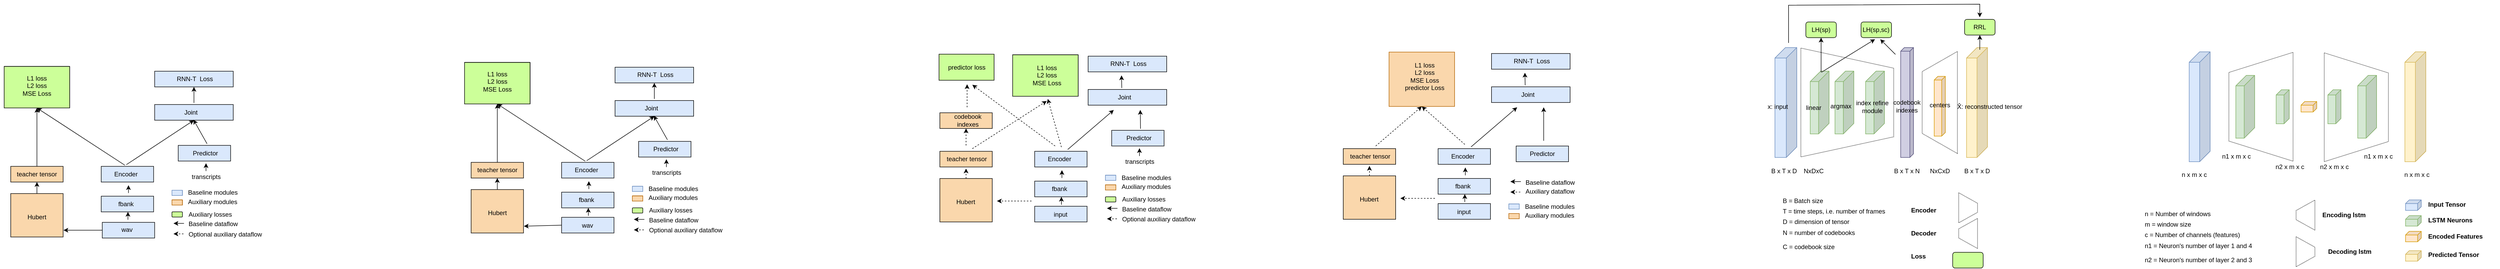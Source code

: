 <mxfile version="17.1.3" type="github">
  <diagram id="QJjx0-fPxzvcmYibJWj1" name="Page-1">
    <mxGraphModel dx="5081" dy="645" grid="0" gridSize="10" guides="1" tooltips="1" connect="1" arrows="1" fold="1" page="1" pageScale="1" pageWidth="827" pageHeight="583" background="#ffffff" math="0" shadow="0">
      <root>
        <mxCell id="0" />
        <mxCell id="1" parent="0" />
        <mxCell id="2NbUUM_VBjgZO4ZOoXt3-26" value="" style="shape=cube;whiteSpace=wrap;html=1;boundedLbl=1;backgroundOutline=1;darkOpacity=0.05;darkOpacity2=0.1;size=20;direction=east;flipH=1;fillColor=#fff2cc;strokeColor=#d6b656;" parent="1" vertex="1">
          <mxGeometry x="-258.27" y="101.84" width="40" height="210" as="geometry" />
        </mxCell>
        <mxCell id="2NbUUM_VBjgZO4ZOoXt3-146" value="" style="rounded=0;whiteSpace=wrap;html=1;labelBackgroundColor=#ffffff;fontSize=12;fontColor=none;fillColor=#DAE8FC;" parent="1" vertex="1">
          <mxGeometry x="-1165" y="113.23" width="150" height="30" as="geometry" />
        </mxCell>
        <mxCell id="2NbUUM_VBjgZO4ZOoXt3-145" value="" style="rounded=0;whiteSpace=wrap;html=1;labelBackgroundColor=#ffffff;fontSize=12;fontColor=none;fillColor=#DAE8FC;" parent="1" vertex="1">
          <mxGeometry x="-1165" y="176.87" width="150" height="30" as="geometry" />
        </mxCell>
        <mxCell id="2NbUUM_VBjgZO4ZOoXt3-143" value="" style="rounded=0;whiteSpace=wrap;html=1;labelBackgroundColor=#ffffff;fontSize=12;fontColor=none;fillColor=#DAE8FC;" parent="1" vertex="1">
          <mxGeometry x="-1118" y="290" width="100" height="30" as="geometry" />
        </mxCell>
        <mxCell id="2NbUUM_VBjgZO4ZOoXt3-75" value="" style="shape=cube;whiteSpace=wrap;html=1;boundedLbl=1;backgroundOutline=1;darkOpacity=0.05;darkOpacity2=0.1;size=7;direction=east;flipH=1;fillColor=#ffe6cc;strokeColor=#d79b00;" parent="1" vertex="1">
          <mxGeometry x="-320" y="156.865" width="21.27" height="114.27" as="geometry" />
        </mxCell>
        <mxCell id="2NbUUM_VBjgZO4ZOoXt3-55" value="" style="shape=cube;whiteSpace=wrap;html=1;boundedLbl=1;backgroundOutline=1;darkOpacity=0.05;darkOpacity2=0.1;size=20;direction=east;flipH=1;fillColor=#d5e8d4;strokeColor=#82b366;" parent="1" vertex="1">
          <mxGeometry x="-509.39" y="146.84" width="36" height="120" as="geometry" />
        </mxCell>
        <mxCell id="4f-DMQIj-ya-iA7LCkDa-11" value="" style="shape=cube;whiteSpace=wrap;html=1;boundedLbl=1;backgroundOutline=1;darkOpacity=0.05;darkOpacity2=0.1;size=20;direction=east;flipH=1;fillColor=#dae8fc;strokeColor=#6c8ebf;" parent="1" vertex="1">
          <mxGeometry x="166.73" y="110" width="40" height="210" as="geometry" />
        </mxCell>
        <mxCell id="4f-DMQIj-ya-iA7LCkDa-12" value="" style="shape=cube;whiteSpace=wrap;html=1;boundedLbl=1;backgroundOutline=1;darkOpacity=0.05;darkOpacity2=0.1;size=20;direction=east;flipH=1;fillColor=#d5e8d4;strokeColor=#82b366;" parent="1" vertex="1">
          <mxGeometry x="255.73" y="155" width="36" height="120" as="geometry" />
        </mxCell>
        <mxCell id="4f-DMQIj-ya-iA7LCkDa-15" value="" style="shape=cube;whiteSpace=wrap;html=1;boundedLbl=1;backgroundOutline=1;darkOpacity=0.05;darkOpacity2=0.1;size=10;direction=east;flipH=1;fillColor=#d5e8d4;strokeColor=#82b366;" parent="1" vertex="1">
          <mxGeometry x="332.73" y="182.5" width="25" height="65" as="geometry" />
        </mxCell>
        <mxCell id="4f-DMQIj-ya-iA7LCkDa-23" value="" style="shape=cube;whiteSpace=wrap;html=1;boundedLbl=1;backgroundOutline=1;darkOpacity=0.05;darkOpacity2=0.1;size=7;direction=east;flipH=1;fillColor=#dae8fc;strokeColor=#6c8ebf;" parent="1" vertex="1">
          <mxGeometry x="579.71" y="392.94" width="30" height="20" as="geometry" />
        </mxCell>
        <mxCell id="4f-DMQIj-ya-iA7LCkDa-24" value="" style="shape=cube;whiteSpace=wrap;html=1;boundedLbl=1;backgroundOutline=1;darkOpacity=0.05;darkOpacity2=0.1;size=7;direction=east;flipH=1;fillColor=#d5e8d4;strokeColor=#82b366;" parent="1" vertex="1">
          <mxGeometry x="579.71" y="422.94" width="30" height="20" as="geometry" />
        </mxCell>
        <mxCell id="4f-DMQIj-ya-iA7LCkDa-26" value="" style="shape=cube;whiteSpace=wrap;html=1;boundedLbl=1;backgroundOutline=1;darkOpacity=0.05;darkOpacity2=0.1;size=7;direction=east;flipH=1;fillColor=#ffe6cc;strokeColor=#d79b00;" parent="1" vertex="1">
          <mxGeometry x="380.23" y="205" width="30" height="20" as="geometry" />
        </mxCell>
        <mxCell id="4f-DMQIj-ya-iA7LCkDa-39" value="n x m x c" style="text;html=1;strokeColor=none;fillColor=none;align=center;verticalAlign=middle;whiteSpace=wrap;rounded=0;" parent="1" vertex="1">
          <mxGeometry x="126.73" y="330" width="99" height="30" as="geometry" />
        </mxCell>
        <mxCell id="4f-DMQIj-ya-iA7LCkDa-50" value="Input Tensor" style="text;html=1;strokeColor=none;fillColor=none;align=left;verticalAlign=middle;whiteSpace=wrap;rounded=0;fontStyle=1" parent="1" vertex="1">
          <mxGeometry x="620.71" y="390" width="138" height="23.88" as="geometry" />
        </mxCell>
        <mxCell id="4f-DMQIj-ya-iA7LCkDa-51" value="LSTM Neurons" style="text;html=1;strokeColor=none;fillColor=none;align=left;verticalAlign=middle;whiteSpace=wrap;rounded=0;fontStyle=1" parent="1" vertex="1">
          <mxGeometry x="620.71" y="420" width="138" height="23.88" as="geometry" />
        </mxCell>
        <mxCell id="4f-DMQIj-ya-iA7LCkDa-52" value="Encoded Features" style="text;html=1;strokeColor=none;fillColor=none;align=left;verticalAlign=middle;whiteSpace=wrap;rounded=0;fontStyle=1" parent="1" vertex="1">
          <mxGeometry x="620.71" y="451.06" width="138" height="23.88" as="geometry" />
        </mxCell>
        <mxCell id="q16qMvtAuAjUv3j_tnUs-1" value="" style="shape=cube;whiteSpace=wrap;html=1;boundedLbl=1;backgroundOutline=1;darkOpacity=0.05;darkOpacity2=0.1;size=20;direction=east;flipH=1;fillColor=#fff2cc;strokeColor=#d6b656;" parent="1" vertex="1">
          <mxGeometry x="578.44" y="110" width="40" height="210" as="geometry" />
        </mxCell>
        <mxCell id="q16qMvtAuAjUv3j_tnUs-4" value="" style="shape=cube;whiteSpace=wrap;html=1;boundedLbl=1;backgroundOutline=1;darkOpacity=0.05;darkOpacity2=0.1;size=10;direction=east;flipH=1;fillColor=#d5e8d4;strokeColor=#82b366;" parent="1" vertex="1">
          <mxGeometry x="431.44" y="182.5" width="25" height="65" as="geometry" />
        </mxCell>
        <mxCell id="q16qMvtAuAjUv3j_tnUs-5" value="" style="shape=cube;whiteSpace=wrap;html=1;boundedLbl=1;backgroundOutline=1;darkOpacity=0.05;darkOpacity2=0.1;size=20;direction=east;flipH=1;fillColor=#d5e8d4;strokeColor=#82b366;" parent="1" vertex="1">
          <mxGeometry x="488.44" y="155" width="36" height="120" as="geometry" />
        </mxCell>
        <mxCell id="q16qMvtAuAjUv3j_tnUs-6" value="" style="shape=cube;whiteSpace=wrap;html=1;boundedLbl=1;backgroundOutline=1;darkOpacity=0.05;darkOpacity2=0.1;size=7;direction=east;flipH=1;fillColor=#ffe6cc;strokeColor=#d79b00;" parent="1" vertex="1">
          <mxGeometry x="579.71" y="453" width="30" height="20" as="geometry" />
        </mxCell>
        <mxCell id="q16qMvtAuAjUv3j_tnUs-7" value="" style="shape=cube;whiteSpace=wrap;html=1;boundedLbl=1;backgroundOutline=1;darkOpacity=0.05;darkOpacity2=0.1;size=7;direction=east;flipH=1;fillColor=#fff2cc;strokeColor=#d6b656;" parent="1" vertex="1">
          <mxGeometry x="579.71" y="490.0" width="30" height="20" as="geometry" />
        </mxCell>
        <mxCell id="q16qMvtAuAjUv3j_tnUs-8" value="Predicted Tensor" style="text;html=1;strokeColor=none;fillColor=none;align=left;verticalAlign=middle;whiteSpace=wrap;rounded=0;fontStyle=1" parent="1" vertex="1">
          <mxGeometry x="620.71" y="486.12" width="138" height="23.88" as="geometry" />
        </mxCell>
        <mxCell id="q16qMvtAuAjUv3j_tnUs-13" value="" style="shape=trapezoid;perimeter=trapezoidPerimeter;whiteSpace=wrap;html=1;fixedSize=1;rotation=-90;dashed=1;dashPattern=1 1;fillColor=none;direction=west;size=38.41;" parent="1" vertex="1">
          <mxGeometry x="381.73" y="154.69" width="207.98" height="122.45" as="geometry" />
        </mxCell>
        <mxCell id="q16qMvtAuAjUv3j_tnUs-14" value="&lt;b&gt;Encoding lstm&amp;nbsp;&lt;/b&gt;" style="text;html=1;strokeColor=none;fillColor=none;align=center;verticalAlign=middle;whiteSpace=wrap;rounded=0;dashed=1;dashPattern=1 1;" parent="1" vertex="1">
          <mxGeometry x="406.47" y="412.04" width="116" height="20" as="geometry" />
        </mxCell>
        <mxCell id="q16qMvtAuAjUv3j_tnUs-15" value="&lt;b&gt;Decoding lstm&amp;nbsp;&lt;/b&gt;" style="text;html=1;strokeColor=none;fillColor=none;align=center;verticalAlign=middle;whiteSpace=wrap;rounded=0;dashed=1;dashPattern=1 1;" parent="1" vertex="1">
          <mxGeometry x="417.47" y="482.04" width="116" height="20" as="geometry" />
        </mxCell>
        <mxCell id="q16qMvtAuAjUv3j_tnUs-16" value="" style="shape=trapezoid;perimeter=trapezoidPerimeter;whiteSpace=wrap;html=1;fixedSize=1;fillColor=none;rotation=-90;dashed=1;dashPattern=1 1;" parent="1" vertex="1">
          <mxGeometry x="360" y="404.08" width="57.47" height="35.92" as="geometry" />
        </mxCell>
        <mxCell id="q16qMvtAuAjUv3j_tnUs-17" value="" style="shape=trapezoid;perimeter=trapezoidPerimeter;whiteSpace=wrap;html=1;fixedSize=1;rotation=90;dashed=1;dashPattern=1 1;fillColor=none;direction=west;size=38.41;" parent="1" vertex="1">
          <mxGeometry x="199.74" y="153.77" width="207.98" height="122.45" as="geometry" />
        </mxCell>
        <mxCell id="q16qMvtAuAjUv3j_tnUs-19" value="" style="shape=trapezoid;perimeter=trapezoidPerimeter;whiteSpace=wrap;html=1;fixedSize=1;dashed=1;dashPattern=1 1;fillColor=none;rotation=-90;direction=west;" parent="1" vertex="1">
          <mxGeometry x="360" y="474.08" width="57.47" height="35.92" as="geometry" />
        </mxCell>
        <mxCell id="q16qMvtAuAjUv3j_tnUs-20" value="n x m x c" style="text;html=1;strokeColor=none;fillColor=none;align=center;verticalAlign=middle;whiteSpace=wrap;rounded=0;" parent="1" vertex="1">
          <mxGeometry x="551.73" y="330" width="99" height="30" as="geometry" />
        </mxCell>
        <mxCell id="q16qMvtAuAjUv3j_tnUs-21" value="n1 x m x c" style="text;html=1;strokeColor=none;fillColor=none;align=center;verticalAlign=middle;whiteSpace=wrap;rounded=0;dashed=1;dashPattern=1 1;" parent="1" vertex="1">
          <mxGeometry x="216.73" y="300" width="80" height="20" as="geometry" />
        </mxCell>
        <mxCell id="q16qMvtAuAjUv3j_tnUs-22" value="n2&amp;nbsp;x m x c" style="text;html=1;strokeColor=none;fillColor=none;align=center;verticalAlign=middle;whiteSpace=wrap;rounded=0;dashed=1;dashPattern=1 1;" parent="1" vertex="1">
          <mxGeometry x="318.73" y="320" width="80" height="20" as="geometry" />
        </mxCell>
        <mxCell id="q16qMvtAuAjUv3j_tnUs-23" value="n2&amp;nbsp;x m x c" style="text;html=1;strokeColor=none;fillColor=none;align=center;verticalAlign=middle;whiteSpace=wrap;rounded=0;dashed=1;dashPattern=1 1;" parent="1" vertex="1">
          <mxGeometry x="403.94" y="320" width="80" height="20" as="geometry" />
        </mxCell>
        <mxCell id="q16qMvtAuAjUv3j_tnUs-24" value="n1 x m x c" style="text;html=1;strokeColor=none;fillColor=none;align=center;verticalAlign=middle;whiteSpace=wrap;rounded=0;dashed=1;dashPattern=1 1;" parent="1" vertex="1">
          <mxGeometry x="488.44" y="300" width="80" height="20" as="geometry" />
        </mxCell>
        <mxCell id="q16qMvtAuAjUv3j_tnUs-25" value="n = Number of windows&amp;nbsp;" style="text;html=1;strokeColor=none;fillColor=none;align=center;verticalAlign=middle;whiteSpace=wrap;rounded=0;dashed=1;dashPattern=1 1;" parent="1" vertex="1">
          <mxGeometry x="68" y="410" width="156.51" height="20" as="geometry" />
        </mxCell>
        <mxCell id="q16qMvtAuAjUv3j_tnUs-26" value="m = window size&amp;nbsp;&amp;nbsp;" style="text;html=1;strokeColor=none;fillColor=none;align=left;verticalAlign=middle;whiteSpace=wrap;rounded=0;dashed=1;dashPattern=1 1;" parent="1" vertex="1">
          <mxGeometry x="80.01" y="430" width="140" height="20" as="geometry" />
        </mxCell>
        <mxCell id="q16qMvtAuAjUv3j_tnUs-27" value="c = Number of channels (features)&amp;nbsp;" style="text;html=1;strokeColor=none;fillColor=none;align=left;verticalAlign=middle;whiteSpace=wrap;rounded=0;dashed=1;dashPattern=1 1;" parent="1" vertex="1">
          <mxGeometry x="80.01" y="450" width="211" height="20" as="geometry" />
        </mxCell>
        <mxCell id="q16qMvtAuAjUv3j_tnUs-28" value="n1 = Neuron&#39;s number of layer 1 and 4&amp;nbsp;" style="text;html=1;strokeColor=none;fillColor=none;align=left;verticalAlign=middle;whiteSpace=wrap;rounded=0;dashed=1;dashPattern=1 1;" parent="1" vertex="1">
          <mxGeometry x="80.01" y="471.06" width="221" height="20" as="geometry" />
        </mxCell>
        <mxCell id="q16qMvtAuAjUv3j_tnUs-29" value="n2 = Neuron&#39;s number of layer 2 and 3&amp;nbsp;" style="text;html=1;strokeColor=none;fillColor=none;align=left;verticalAlign=middle;whiteSpace=wrap;rounded=0;dashed=1;dashPattern=1 1;" parent="1" vertex="1">
          <mxGeometry x="80.01" y="498.16" width="221" height="20" as="geometry" />
        </mxCell>
        <mxCell id="2NbUUM_VBjgZO4ZOoXt3-16" value="" style="shape=cube;whiteSpace=wrap;html=1;boundedLbl=1;backgroundOutline=1;darkOpacity=0.05;darkOpacity2=0.1;size=20;direction=east;flipH=1;fillColor=#dae8fc;strokeColor=#6c8ebf;" parent="1" vertex="1">
          <mxGeometry x="-624" y="101.84" width="41.73" height="210" as="geometry" />
        </mxCell>
        <mxCell id="2NbUUM_VBjgZO4ZOoXt3-17" value="" style="shape=cube;whiteSpace=wrap;html=1;boundedLbl=1;backgroundOutline=1;darkOpacity=0.05;darkOpacity2=0.1;size=20;direction=east;flipH=1;fillColor=#d5e8d4;strokeColor=#82b366;" parent="1" vertex="1">
          <mxGeometry x="-556.66" y="146.84" width="36" height="120" as="geometry" />
        </mxCell>
        <mxCell id="2NbUUM_VBjgZO4ZOoXt3-21" value="" style="shape=cube;whiteSpace=wrap;html=1;boundedLbl=1;backgroundOutline=1;darkOpacity=0.05;darkOpacity2=0.1;size=7;direction=east;flipH=1;fillColor=#d0cee2;strokeColor=#56517e;" parent="1" vertex="1">
          <mxGeometry x="-384.0" y="101.84" width="24.53" height="210" as="geometry" />
        </mxCell>
        <mxCell id="2NbUUM_VBjgZO4ZOoXt3-22" value="B x T x D" style="text;html=1;strokeColor=none;fillColor=none;align=center;verticalAlign=middle;whiteSpace=wrap;rounded=0;" parent="1" vertex="1">
          <mxGeometry x="-655.66" y="323" width="99" height="30" as="geometry" />
        </mxCell>
        <mxCell id="2NbUUM_VBjgZO4ZOoXt3-32" value="" style="shape=trapezoid;perimeter=trapezoidPerimeter;whiteSpace=wrap;html=1;fixedSize=1;rotation=-90;dashed=1;dashPattern=1 1;fillColor=none;direction=west;size=38.41;" parent="1" vertex="1">
          <mxGeometry x="-589.89" y="118.23" width="207.98" height="177.22" as="geometry" />
        </mxCell>
        <mxCell id="2NbUUM_VBjgZO4ZOoXt3-33" value="&lt;b&gt;Encoder&amp;nbsp;&lt;/b&gt;" style="text;html=1;strokeColor=none;fillColor=none;align=left;verticalAlign=middle;whiteSpace=wrap;rounded=0;dashed=1;dashPattern=1 1;" parent="1" vertex="1">
          <mxGeometry x="-366.47" y="402.97" width="73.47" height="20" as="geometry" />
        </mxCell>
        <mxCell id="2NbUUM_VBjgZO4ZOoXt3-34" value="&lt;b&gt;Decoder&lt;/b&gt;" style="text;html=1;strokeColor=none;fillColor=none;align=left;verticalAlign=middle;whiteSpace=wrap;rounded=0;dashed=1;dashPattern=1 1;" parent="1" vertex="1">
          <mxGeometry x="-366.47" y="447.05" width="63.47" height="20" as="geometry" />
        </mxCell>
        <mxCell id="2NbUUM_VBjgZO4ZOoXt3-35" value="" style="shape=trapezoid;perimeter=trapezoidPerimeter;whiteSpace=wrap;html=1;fixedSize=1;fillColor=none;rotation=-90;dashed=1;dashPattern=1 1;" parent="1" vertex="1">
          <mxGeometry x="-284" y="439.09" width="57.47" height="35.92" as="geometry" />
        </mxCell>
        <mxCell id="2NbUUM_VBjgZO4ZOoXt3-37" value="" style="shape=trapezoid;perimeter=trapezoidPerimeter;whiteSpace=wrap;html=1;fixedSize=1;dashed=1;dashPattern=1 1;fillColor=none;rotation=-90;direction=west;" parent="1" vertex="1">
          <mxGeometry x="-284" y="390.09" width="57.47" height="35.92" as="geometry" />
        </mxCell>
        <mxCell id="2NbUUM_VBjgZO4ZOoXt3-39" value="B x T x N" style="text;html=1;strokeColor=none;fillColor=none;align=center;verticalAlign=middle;whiteSpace=wrap;rounded=0;dashed=1;dashPattern=1 1;" parent="1" vertex="1">
          <mxGeometry x="-411.73" y="328" width="80" height="20" as="geometry" />
        </mxCell>
        <mxCell id="2NbUUM_VBjgZO4ZOoXt3-43" value="B = Batch size&amp;nbsp;" style="text;html=1;strokeColor=none;fillColor=none;align=left;verticalAlign=middle;whiteSpace=wrap;rounded=0;dashed=1;dashPattern=1 1;flipH=1;" parent="1" vertex="1">
          <mxGeometry x="-611" y="385.0" width="156.51" height="20" as="geometry" />
        </mxCell>
        <mxCell id="2NbUUM_VBjgZO4ZOoXt3-44" value="T = time steps, i.e. number of frames" style="text;html=1;strokeColor=none;fillColor=none;align=left;verticalAlign=middle;whiteSpace=wrap;rounded=0;dashed=1;dashPattern=1 1;flipH=1;" parent="1" vertex="1">
          <mxGeometry x="-611" y="405" width="222" height="20" as="geometry" />
        </mxCell>
        <mxCell id="2NbUUM_VBjgZO4ZOoXt3-45" value="D = dimension of tensor" style="text;html=1;strokeColor=none;fillColor=none;align=left;verticalAlign=middle;whiteSpace=wrap;rounded=0;dashed=1;dashPattern=1 1;flipH=1;" parent="1" vertex="1">
          <mxGeometry x="-611" y="425.0" width="211" height="20" as="geometry" />
        </mxCell>
        <mxCell id="2NbUUM_VBjgZO4ZOoXt3-46" value="N = number of codebooks&amp;nbsp;" style="text;html=1;strokeColor=none;fillColor=none;align=left;verticalAlign=middle;whiteSpace=wrap;rounded=0;dashed=1;dashPattern=1 1;flipH=1;" parent="1" vertex="1">
          <mxGeometry x="-611" y="446.06" width="221" height="20" as="geometry" />
        </mxCell>
        <mxCell id="2NbUUM_VBjgZO4ZOoXt3-47" value="C = codebook size&amp;nbsp;" style="text;html=1;strokeColor=none;fillColor=none;align=left;verticalAlign=middle;whiteSpace=wrap;rounded=0;dashed=1;dashPattern=1 1;flipH=1;" parent="1" vertex="1">
          <mxGeometry x="-611" y="473.16" width="221" height="20" as="geometry" />
        </mxCell>
        <mxCell id="2NbUUM_VBjgZO4ZOoXt3-50" value="x: input" style="text;html=1;strokeColor=none;fillColor=none;align=center;verticalAlign=middle;whiteSpace=wrap;rounded=0;dashed=1;dashPattern=1 1;" parent="1" vertex="1">
          <mxGeometry x="-654" y="205" width="70.78" height="20" as="geometry" />
        </mxCell>
        <mxCell id="2NbUUM_VBjgZO4ZOoXt3-51" value="linear" style="text;html=1;strokeColor=none;fillColor=none;align=center;verticalAlign=middle;whiteSpace=wrap;rounded=0;dashed=1;dashPattern=1 1;" parent="1" vertex="1">
          <mxGeometry x="-577.89" y="206.87" width="56" height="20" as="geometry" />
        </mxCell>
        <mxCell id="2NbUUM_VBjgZO4ZOoXt3-52" value="argmax" style="text;html=1;strokeColor=none;fillColor=none;align=center;verticalAlign=middle;whiteSpace=wrap;rounded=0;dashed=1;dashPattern=1 1;" parent="1" vertex="1">
          <mxGeometry x="-535.27" y="204" width="74" height="20" as="geometry" />
        </mxCell>
        <mxCell id="2NbUUM_VBjgZO4ZOoXt3-56" value="" style="shape=cube;whiteSpace=wrap;html=1;boundedLbl=1;backgroundOutline=1;darkOpacity=0.05;darkOpacity2=0.1;size=20;direction=east;flipH=1;fillColor=#d5e8d4;strokeColor=#82b366;" parent="1" vertex="1">
          <mxGeometry x="-450.92" y="146.84" width="36" height="120" as="geometry" />
        </mxCell>
        <mxCell id="2NbUUM_VBjgZO4ZOoXt3-57" value="index refine&lt;br&gt;module" style="text;html=1;strokeColor=none;fillColor=none;align=center;verticalAlign=middle;whiteSpace=wrap;rounded=0;dashed=1;dashPattern=1 1;" parent="1" vertex="1">
          <mxGeometry x="-475.47" y="205" width="74" height="20" as="geometry" />
        </mxCell>
        <mxCell id="2NbUUM_VBjgZO4ZOoXt3-58" value="codebook indexes" style="text;html=1;strokeColor=none;fillColor=none;align=center;verticalAlign=middle;whiteSpace=wrap;rounded=0;dashed=1;dashPattern=1 1;labelBackgroundColor=none;" parent="1" vertex="1">
          <mxGeometry x="-399.74" y="204" width="56" height="20" as="geometry" />
        </mxCell>
        <mxCell id="2NbUUM_VBjgZO4ZOoXt3-59" value="centers" style="text;html=1;strokeColor=none;fillColor=none;align=center;verticalAlign=middle;whiteSpace=wrap;rounded=0;dashed=1;dashPattern=1 1;" parent="1" vertex="1">
          <mxGeometry x="-346.36" y="202" width="74" height="20" as="geometry" />
        </mxCell>
        <mxCell id="2NbUUM_VBjgZO4ZOoXt3-61" value="" style="shape=trapezoid;perimeter=trapezoidPerimeter;whiteSpace=wrap;html=1;fixedSize=1;rotation=90;dashed=1;dashPattern=1 1;fillColor=none;direction=west;size=38.41;container=0;" parent="1" vertex="1">
          <mxGeometry x="-406.86" y="173.21" width="195" height="67.26" as="geometry" />
        </mxCell>
        <mxCell id="2NbUUM_VBjgZO4ZOoXt3-62" value="NxDxC" style="text;html=1;strokeColor=none;fillColor=none;align=center;verticalAlign=middle;whiteSpace=wrap;rounded=0;dashed=1;dashPattern=1 1;" parent="1" vertex="1">
          <mxGeometry x="-589.89" y="328" width="80" height="20" as="geometry" />
        </mxCell>
        <mxCell id="2NbUUM_VBjgZO4ZOoXt3-63" value="NxCxD" style="text;html=1;strokeColor=none;fillColor=none;align=center;verticalAlign=middle;whiteSpace=wrap;rounded=0;dashed=1;dashPattern=1 1;" parent="1" vertex="1">
          <mxGeometry x="-349.36" y="328" width="80" height="20" as="geometry" />
        </mxCell>
        <mxCell id="2NbUUM_VBjgZO4ZOoXt3-65" value="B x T x D" style="text;html=1;strokeColor=none;fillColor=none;align=center;verticalAlign=middle;whiteSpace=wrap;rounded=0;dashed=1;dashPattern=1 1;" parent="1" vertex="1">
          <mxGeometry x="-278.27" y="328" width="80" height="20" as="geometry" />
        </mxCell>
        <mxCell id="2NbUUM_VBjgZO4ZOoXt3-94" value="&amp;nbsp;Predictor" style="text;html=1;strokeColor=none;fillColor=none;align=center;verticalAlign=middle;whiteSpace=wrap;rounded=0;dashed=1;dashPattern=1 1;" parent="1" vertex="1">
          <mxGeometry x="-1105.41" y="295" width="70.78" height="20" as="geometry" />
        </mxCell>
        <mxCell id="2NbUUM_VBjgZO4ZOoXt3-97" value="Joint" style="text;html=1;strokeColor=none;fillColor=none;align=center;verticalAlign=middle;whiteSpace=wrap;rounded=0;dashed=1;dashPattern=1 1;" parent="1" vertex="1">
          <mxGeometry x="-1131" y="181.87" width="70.78" height="20" as="geometry" />
        </mxCell>
        <mxCell id="2NbUUM_VBjgZO4ZOoXt3-99" value="RNN-T &amp;nbsp;Loss" style="text;html=1;strokeColor=none;fillColor=none;align=center;verticalAlign=middle;whiteSpace=wrap;rounded=0;dashed=1;dashPattern=1 1;" parent="1" vertex="1">
          <mxGeometry x="-1142" y="118.23" width="108" height="20" as="geometry" />
        </mxCell>
        <mxCell id="2NbUUM_VBjgZO4ZOoXt3-110" value="" style="endArrow=classic;html=1;rounded=0;fontSize=12;fontColor=none;" parent="1" edge="1">
          <mxGeometry width="50" height="50" relative="1" as="geometry">
            <mxPoint x="-1065.41" y="280" as="sourcePoint" />
            <mxPoint x="-1065.41" y="215.96" as="targetPoint" />
          </mxGeometry>
        </mxCell>
        <mxCell id="2NbUUM_VBjgZO4ZOoXt3-116" value="" style="shape=cube;whiteSpace=wrap;html=1;boundedLbl=1;backgroundOutline=1;darkOpacity=0.05;darkOpacity2=0.1;fillColor=#fad7ac;direction=east;size=0;flipV=1;flipH=1;container=0;rotation=-90;strokeColor=#b46504;" parent="1" vertex="1">
          <mxGeometry x="-1350" y="99.87" width="103.9" height="125.13" as="geometry" />
        </mxCell>
        <mxCell id="2NbUUM_VBjgZO4ZOoXt3-118" value="" style="endArrow=classic;html=1;rounded=0;fontSize=12;fontColor=none;entryX=0;entryY=0;entryDx=103.9;entryDy=62.565;entryPerimeter=0;dashed=1;" parent="1" target="2NbUUM_VBjgZO4ZOoXt3-116" edge="1">
          <mxGeometry width="50" height="50" relative="1" as="geometry">
            <mxPoint x="-1216" y="287" as="sourcePoint" />
            <mxPoint x="-996" y="312" as="targetPoint" />
          </mxGeometry>
        </mxCell>
        <mxCell id="2NbUUM_VBjgZO4ZOoXt3-120" value="" style="endArrow=classic;html=1;rounded=0;fontSize=12;fontColor=none;dashed=1;entryX=0;entryY=0;entryDx=103.9;entryDy=62.565;entryPerimeter=0;" parent="1" target="2NbUUM_VBjgZO4ZOoXt3-116" edge="1">
          <mxGeometry width="50" height="50" relative="1" as="geometry">
            <mxPoint x="-1386" y="290" as="sourcePoint" />
            <mxPoint x="-1418" y="134" as="targetPoint" />
          </mxGeometry>
        </mxCell>
        <mxCell id="2NbUUM_VBjgZO4ZOoXt3-122" value="L1 loss&lt;br&gt;L2 loss&lt;br&gt;MSE Loss&lt;br&gt;predictor Loss" style="text;html=1;strokeColor=none;fillColor=none;align=center;verticalAlign=middle;whiteSpace=wrap;rounded=0;dashed=1;dashPattern=1 1;" parent="1" vertex="1">
          <mxGeometry x="-1361.55" y="146.84" width="139" height="20" as="geometry" />
        </mxCell>
        <mxCell id="2NbUUM_VBjgZO4ZOoXt3-125" value="" style="endArrow=classic;html=1;rounded=0;fontSize=12;fontColor=none;exitX=0;exitY=0;exitDx=0;exitDy=83.25;exitPerimeter=0;" parent="1" edge="1">
          <mxGeometry width="50" height="50" relative="1" as="geometry">
            <mxPoint x="-1100.75" y="174" as="sourcePoint" />
            <mxPoint x="-1101.25" y="149.96" as="targetPoint" />
          </mxGeometry>
        </mxCell>
        <mxCell id="2NbUUM_VBjgZO4ZOoXt3-127" value="" style="shape=cube;whiteSpace=wrap;html=1;boundedLbl=1;backgroundOutline=1;darkOpacity=0.05;darkOpacity2=0.1;fillColor=#fad7ac;direction=east;size=0;flipV=1;flipH=1;container=0;rotation=-90;strokeColor=#b46504;" parent="1" vertex="1">
          <mxGeometry x="-1127" y="414.0" width="10" height="20" as="geometry" />
        </mxCell>
        <mxCell id="2NbUUM_VBjgZO4ZOoXt3-129" value="" style="shape=cube;whiteSpace=wrap;html=1;boundedLbl=1;backgroundOutline=1;darkOpacity=0.05;darkOpacity2=0.1;fillColor=#dae8fc;direction=east;size=0;flipV=1;flipH=1;container=0;rotation=-90;strokeColor=#6c8ebf;" parent="1" vertex="1">
          <mxGeometry x="-1127" y="395.68" width="10" height="20" as="geometry" />
        </mxCell>
        <mxCell id="2NbUUM_VBjgZO4ZOoXt3-131" value="Baseline modules" style="text;html=1;strokeColor=none;fillColor=none;align=left;verticalAlign=middle;whiteSpace=wrap;rounded=0;dashed=1;dashPattern=1 1;flipH=1;" parent="1" vertex="1">
          <mxGeometry x="-1103" y="395.59" width="156.51" height="20" as="geometry" />
        </mxCell>
        <mxCell id="2NbUUM_VBjgZO4ZOoXt3-132" value="Auxiliary modules" style="text;html=1;strokeColor=none;fillColor=none;align=left;verticalAlign=middle;whiteSpace=wrap;rounded=0;dashed=1;dashPattern=1 1;flipH=1;" parent="1" vertex="1">
          <mxGeometry x="-1103" y="413.0" width="171" height="20" as="geometry" />
        </mxCell>
        <mxCell id="2NbUUM_VBjgZO4ZOoXt3-137" value="" style="rounded=0;whiteSpace=wrap;html=1;labelBackgroundColor=#ffffff;fontSize=12;fontColor=none;fillColor=#FAD7AC;" parent="1" vertex="1">
          <mxGeometry x="-1448" y="347" width="100" height="83" as="geometry" />
        </mxCell>
        <mxCell id="2NbUUM_VBjgZO4ZOoXt3-138" value="" style="rounded=0;whiteSpace=wrap;html=1;labelBackgroundColor=#ffffff;fontSize=12;fontColor=none;fillColor=#DAE8FC;" parent="1" vertex="1">
          <mxGeometry x="-1267" y="295" width="100" height="30" as="geometry" />
        </mxCell>
        <mxCell id="2NbUUM_VBjgZO4ZOoXt3-139" value="" style="rounded=0;whiteSpace=wrap;html=1;labelBackgroundColor=#ffffff;fontSize=12;fontColor=none;fillColor=#DAE8FC;" parent="1" vertex="1">
          <mxGeometry x="-1267" y="400" width="100" height="30" as="geometry" />
        </mxCell>
        <mxCell id="2NbUUM_VBjgZO4ZOoXt3-141" value="" style="rounded=0;whiteSpace=wrap;html=1;labelBackgroundColor=#ffffff;fontSize=12;fontColor=none;fillColor=#FAD7AC;" parent="1" vertex="1">
          <mxGeometry x="-1448" y="295" width="100" height="30" as="geometry" />
        </mxCell>
        <mxCell id="2NbUUM_VBjgZO4ZOoXt3-142" value="teacher tensor" style="text;html=1;strokeColor=none;fillColor=none;align=center;verticalAlign=middle;whiteSpace=wrap;rounded=0;dashed=1;dashPattern=1 1;" parent="1" vertex="1">
          <mxGeometry x="-1443" y="301.685" width="93" height="16.63" as="geometry" />
        </mxCell>
        <mxCell id="2NbUUM_VBjgZO4ZOoXt3-144" value="Encoder" style="text;html=1;strokeColor=none;fillColor=none;align=center;verticalAlign=middle;whiteSpace=wrap;rounded=0;dashed=1;dashPattern=1 1;" parent="1" vertex="1">
          <mxGeometry x="-1257" y="300" width="75.39" height="20" as="geometry" />
        </mxCell>
        <mxCell id="2NbUUM_VBjgZO4ZOoXt3-147" value="" style="endArrow=classic;html=1;rounded=0;fontSize=12;fontColor=none;entryX=0;entryY=0;entryDx=103.9;entryDy=62.565;entryPerimeter=0;" parent="1" edge="1">
          <mxGeometry width="50" height="50" relative="1" as="geometry">
            <mxPoint x="-1204" y="291.62" as="sourcePoint" />
            <mxPoint x="-1116.05" y="216.005" as="targetPoint" />
          </mxGeometry>
        </mxCell>
        <mxCell id="2NbUUM_VBjgZO4ZOoXt3-148" value="" style="endArrow=classic;html=1;rounded=0;fontSize=12;fontColor=none;" parent="1" edge="1">
          <mxGeometry width="50" height="50" relative="1" as="geometry">
            <mxPoint x="-1215" y="346" as="sourcePoint" />
            <mxPoint x="-1215" y="331" as="targetPoint" />
          </mxGeometry>
        </mxCell>
        <mxCell id="2NbUUM_VBjgZO4ZOoXt3-149" value="" style="endArrow=classic;html=1;rounded=0;fontSize=12;fontColor=none;dashed=1;" parent="1" source="2NbUUM_VBjgZO4ZOoXt3-137" edge="1">
          <mxGeometry width="50" height="50" relative="1" as="geometry">
            <mxPoint x="-1205" y="376" as="sourcePoint" />
            <mxPoint x="-1398" y="328" as="targetPoint" />
          </mxGeometry>
        </mxCell>
        <mxCell id="2NbUUM_VBjgZO4ZOoXt3-83" value="Hubert" style="text;html=1;strokeColor=none;fillColor=none;align=center;verticalAlign=middle;whiteSpace=wrap;rounded=0;dashed=1;dashPattern=1 1;" parent="1" vertex="1">
          <mxGeometry x="-1443" y="382" width="89" height="20" as="geometry" />
        </mxCell>
        <mxCell id="2NbUUM_VBjgZO4ZOoXt3-150" value="" style="endArrow=classic;html=1;rounded=0;fontSize=12;fontColor=none;dashed=1;" parent="1" edge="1">
          <mxGeometry width="50" height="50" relative="1" as="geometry">
            <mxPoint x="-1273" y="390" as="sourcePoint" />
            <mxPoint x="-1339" y="390" as="targetPoint" />
          </mxGeometry>
        </mxCell>
        <mxCell id="2NbUUM_VBjgZO4ZOoXt3-151" value="input" style="text;html=1;strokeColor=none;fillColor=none;align=center;verticalAlign=middle;whiteSpace=wrap;rounded=0;dashed=1;dashPattern=1 1;" parent="1" vertex="1">
          <mxGeometry x="-1264" y="407.685" width="93" height="16.63" as="geometry" />
        </mxCell>
        <mxCell id="2NbUUM_VBjgZO4ZOoXt3-152" value="" style="endArrow=classic;html=1;rounded=0;fontSize=12;fontColor=none;" parent="1" edge="1">
          <mxGeometry width="50" height="50" relative="1" as="geometry">
            <mxPoint x="-1216" y="397" as="sourcePoint" />
            <mxPoint x="-1216" y="382" as="targetPoint" />
          </mxGeometry>
        </mxCell>
        <mxCell id="2NbUUM_VBjgZO4ZOoXt3-154" value="" style="rounded=0;whiteSpace=wrap;html=1;labelBackgroundColor=#ffffff;fontSize=12;fontColor=none;fillColor=#DAE8FC;" parent="1" vertex="1">
          <mxGeometry x="-1267" y="352" width="100" height="30" as="geometry" />
        </mxCell>
        <mxCell id="2NbUUM_VBjgZO4ZOoXt3-155" value="fbank" style="text;html=1;strokeColor=none;fillColor=none;align=center;verticalAlign=middle;whiteSpace=wrap;rounded=0;dashed=1;dashPattern=1 1;" parent="1" vertex="1">
          <mxGeometry x="-1257" y="357" width="75.39" height="20" as="geometry" />
        </mxCell>
        <mxCell id="2NbUUM_VBjgZO4ZOoXt3-157" value="" style="endArrow=classic;html=1;rounded=0;fontSize=12;fontColor=none;dashed=1;" parent="1" edge="1">
          <mxGeometry width="50" height="50" relative="1" as="geometry">
            <mxPoint x="-1110" y="378" as="sourcePoint" />
            <mxPoint x="-1129" y="378" as="targetPoint" />
          </mxGeometry>
        </mxCell>
        <mxCell id="2NbUUM_VBjgZO4ZOoXt3-158" value="" style="endArrow=classic;html=1;rounded=0;fontSize=12;fontColor=none;" parent="1" edge="1">
          <mxGeometry width="50" height="50" relative="1" as="geometry">
            <mxPoint x="-1109" y="358" as="sourcePoint" />
            <mxPoint x="-1129" y="358" as="targetPoint" />
          </mxGeometry>
        </mxCell>
        <mxCell id="2NbUUM_VBjgZO4ZOoXt3-159" value="Baseline dataflow" style="text;html=1;strokeColor=none;fillColor=none;align=left;verticalAlign=middle;whiteSpace=wrap;rounded=0;dashed=1;dashPattern=1 1;flipH=1;" parent="1" vertex="1">
          <mxGeometry x="-1102" y="349.59" width="156.51" height="20" as="geometry" />
        </mxCell>
        <mxCell id="2NbUUM_VBjgZO4ZOoXt3-160" value="Auxiliary dataflow" style="text;html=1;strokeColor=none;fillColor=none;align=left;verticalAlign=middle;whiteSpace=wrap;rounded=0;dashed=1;dashPattern=1 1;flipH=1;" parent="1" vertex="1">
          <mxGeometry x="-1102" y="367.0" width="171" height="20" as="geometry" />
        </mxCell>
        <mxCell id="2NbUUM_VBjgZO4ZOoXt3-161" value="&lt;p&gt;&lt;font style=&quot;font-size: 12px&quot;&gt;X̂: reconstr&lt;span style=&quot;white-space: pre&quot;&gt;ucted tensor&lt;/span&gt;&lt;/font&gt;&lt;/p&gt;" style="text;html=1;strokeColor=none;fillColor=none;align=left;verticalAlign=middle;whiteSpace=wrap;rounded=0;dashed=1;dashPattern=1 1;flipH=1;" parent="1" vertex="1">
          <mxGeometry x="-278.27" y="205" width="151" height="20.16" as="geometry" />
        </mxCell>
        <mxCell id="2NbUUM_VBjgZO4ZOoXt3-162" value="LH(sp)" style="rounded=1;whiteSpace=wrap;html=1;labelBackgroundColor=none;fontFamily=Helvetica;fontSize=12;fontColor=none;fillColor=#CCFF99;" parent="1" vertex="1">
          <mxGeometry x="-565" y="53" width="58.22" height="30" as="geometry" />
        </mxCell>
        <mxCell id="2NbUUM_VBjgZO4ZOoXt3-163" value="" style="endArrow=classic;html=1;rounded=0;fontFamily=Helvetica;fontSize=12;fontColor=none;entryX=0.5;entryY=1;entryDx=0;entryDy=0;exitX=0.222;exitY=0.782;exitDx=0;exitDy=0;exitPerimeter=0;" parent="1" source="2NbUUM_VBjgZO4ZOoXt3-32" target="2NbUUM_VBjgZO4ZOoXt3-162" edge="1">
          <mxGeometry width="50" height="50" relative="1" as="geometry">
            <mxPoint x="-211" y="228" as="sourcePoint" />
            <mxPoint x="-161" y="178" as="targetPoint" />
          </mxGeometry>
        </mxCell>
        <mxCell id="2NbUUM_VBjgZO4ZOoXt3-164" value="LH(sp,sc)" style="rounded=1;whiteSpace=wrap;html=1;labelBackgroundColor=none;fontFamily=Helvetica;fontSize=12;fontColor=none;fillColor=#CCFF99;" parent="1" vertex="1">
          <mxGeometry x="-459.69" y="53" width="58.22" height="30" as="geometry" />
        </mxCell>
        <mxCell id="2NbUUM_VBjgZO4ZOoXt3-165" value="" style="endArrow=classic;html=1;rounded=0;fontFamily=Helvetica;fontSize=12;fontColor=none;" parent="1" edge="1">
          <mxGeometry width="50" height="50" relative="1" as="geometry">
            <mxPoint x="-535" y="149" as="sourcePoint" />
            <mxPoint x="-433" y="86" as="targetPoint" />
          </mxGeometry>
        </mxCell>
        <mxCell id="2NbUUM_VBjgZO4ZOoXt3-166" value="" style="endArrow=classic;html=1;rounded=0;fontFamily=Helvetica;fontSize=12;fontColor=none;" parent="1" edge="1">
          <mxGeometry width="50" height="50" relative="1" as="geometry">
            <mxPoint x="-394" y="115" as="sourcePoint" />
            <mxPoint x="-423" y="86" as="targetPoint" />
          </mxGeometry>
        </mxCell>
        <mxCell id="2NbUUM_VBjgZO4ZOoXt3-167" value="RRL" style="rounded=1;whiteSpace=wrap;html=1;labelBackgroundColor=none;fontFamily=Helvetica;fontSize=12;fontColor=none;fillColor=#CCFF99;strokeColor=#000000;" parent="1" vertex="1">
          <mxGeometry x="-262" y="48" width="58.22" height="30" as="geometry" />
        </mxCell>
        <mxCell id="2NbUUM_VBjgZO4ZOoXt3-168" value="" style="endArrow=classic;html=1;rounded=0;fontFamily=Helvetica;fontSize=12;fontColor=none;entryX=0.5;entryY=1;entryDx=0;entryDy=0;" parent="1" target="2NbUUM_VBjgZO4ZOoXt3-167" edge="1">
          <mxGeometry width="50" height="50" relative="1" as="geometry">
            <mxPoint x="-233" y="106" as="sourcePoint" />
            <mxPoint x="-161" y="178" as="targetPoint" />
          </mxGeometry>
        </mxCell>
        <mxCell id="2NbUUM_VBjgZO4ZOoXt3-169" value="" style="endArrow=classic;html=1;rounded=0;fontFamily=Helvetica;fontSize=12;fontColor=none;" parent="1" edge="1">
          <mxGeometry width="50" height="50" relative="1" as="geometry">
            <mxPoint x="-598" y="93" as="sourcePoint" />
            <mxPoint x="-233" y="44" as="targetPoint" />
            <Array as="points">
              <mxPoint x="-598" y="21" />
              <mxPoint x="-233" y="19" />
            </Array>
          </mxGeometry>
        </mxCell>
        <mxCell id="2NbUUM_VBjgZO4ZOoXt3-170" value="" style="rounded=1;whiteSpace=wrap;html=1;labelBackgroundColor=none;fontFamily=Helvetica;fontSize=12;fontColor=none;fillColor=#CCFF99;" parent="1" vertex="1">
          <mxGeometry x="-284.75" y="493.16" width="58.22" height="30" as="geometry" />
        </mxCell>
        <mxCell id="2NbUUM_VBjgZO4ZOoXt3-171" value="&lt;b&gt;Loss&lt;/b&gt;" style="text;html=1;strokeColor=none;fillColor=none;align=left;verticalAlign=middle;whiteSpace=wrap;rounded=0;dashed=1;dashPattern=1 1;" parent="1" vertex="1">
          <mxGeometry x="-366.47" y="491.06" width="53.47" height="20" as="geometry" />
        </mxCell>
        <mxCell id="2NbUUM_VBjgZO4ZOoXt3-172" value="" style="rounded=0;whiteSpace=wrap;html=1;labelBackgroundColor=#ffffff;fontSize=12;fontColor=none;fillColor=#DAE8FC;" parent="1" vertex="1">
          <mxGeometry x="-1935" y="118.32" width="150" height="30" as="geometry" />
        </mxCell>
        <mxCell id="2NbUUM_VBjgZO4ZOoXt3-173" value="" style="rounded=0;whiteSpace=wrap;html=1;labelBackgroundColor=#ffffff;fontSize=12;fontColor=none;fillColor=#DAE8FC;" parent="1" vertex="1">
          <mxGeometry x="-1935" y="181.96" width="150" height="30" as="geometry" />
        </mxCell>
        <mxCell id="2NbUUM_VBjgZO4ZOoXt3-174" value="" style="rounded=0;whiteSpace=wrap;html=1;labelBackgroundColor=#ffffff;fontSize=12;fontColor=none;fillColor=#DAE8FC;" parent="1" vertex="1">
          <mxGeometry x="-1890.02" y="260" width="100" height="30" as="geometry" />
        </mxCell>
        <mxCell id="2NbUUM_VBjgZO4ZOoXt3-175" value="&amp;nbsp;Predictor" style="text;html=1;strokeColor=none;fillColor=none;align=center;verticalAlign=middle;whiteSpace=wrap;rounded=0;dashed=1;dashPattern=1 1;" parent="1" vertex="1">
          <mxGeometry x="-1875.41" y="265" width="70.78" height="20" as="geometry" />
        </mxCell>
        <mxCell id="2NbUUM_VBjgZO4ZOoXt3-176" value="Joint" style="text;html=1;strokeColor=none;fillColor=none;align=center;verticalAlign=middle;whiteSpace=wrap;rounded=0;dashed=1;dashPattern=1 1;" parent="1" vertex="1">
          <mxGeometry x="-1901" y="186.96" width="70.78" height="20" as="geometry" />
        </mxCell>
        <mxCell id="2NbUUM_VBjgZO4ZOoXt3-177" value="RNN-T &amp;nbsp;Loss" style="text;html=1;strokeColor=none;fillColor=none;align=center;verticalAlign=middle;whiteSpace=wrap;rounded=0;dashed=1;dashPattern=1 1;" parent="1" vertex="1">
          <mxGeometry x="-1912" y="123.32" width="108" height="20" as="geometry" />
        </mxCell>
        <mxCell id="2NbUUM_VBjgZO4ZOoXt3-178" value="" style="endArrow=classic;html=1;rounded=0;fontSize=12;fontColor=none;" parent="1" edge="1">
          <mxGeometry width="50" height="50" relative="1" as="geometry">
            <mxPoint x="-1835" y="257" as="sourcePoint" />
            <mxPoint x="-1835.41" y="221.05" as="targetPoint" />
          </mxGeometry>
        </mxCell>
        <mxCell id="2NbUUM_VBjgZO4ZOoXt3-179" value="" style="shape=cube;whiteSpace=wrap;html=1;boundedLbl=1;backgroundOutline=1;darkOpacity=0.05;darkOpacity2=0.1;fillColor=#CCFF99;direction=east;size=0;flipV=1;flipH=1;container=0;rotation=-90;strokeColor=#000000;" parent="1" vertex="1">
          <mxGeometry x="-2056.22" y="92.74" width="79.45" height="125.13" as="geometry" />
        </mxCell>
        <mxCell id="2NbUUM_VBjgZO4ZOoXt3-180" value="" style="endArrow=classic;html=1;rounded=0;fontSize=12;fontColor=none;dashed=1;" parent="1" edge="1">
          <mxGeometry width="50" height="50" relative="1" as="geometry">
            <mxPoint x="-1986" y="292.09" as="sourcePoint" />
            <mxPoint x="-2012" y="200" as="targetPoint" />
          </mxGeometry>
        </mxCell>
        <mxCell id="2NbUUM_VBjgZO4ZOoXt3-181" value="" style="endArrow=classic;html=1;rounded=0;fontSize=12;fontColor=none;dashed=1;" parent="1" edge="1">
          <mxGeometry width="50" height="50" relative="1" as="geometry">
            <mxPoint x="-2156" y="295.09" as="sourcePoint" />
            <mxPoint x="-2014" y="204" as="targetPoint" />
          </mxGeometry>
        </mxCell>
        <mxCell id="2NbUUM_VBjgZO4ZOoXt3-182" value="L1 loss&lt;br&gt;L2 loss&lt;br&gt;MSE Loss" style="text;html=1;strokeColor=none;fillColor=none;align=center;verticalAlign=middle;whiteSpace=wrap;rounded=0;dashed=1;dashPattern=1 1;" parent="1" vertex="1">
          <mxGeometry x="-2083" y="145.31" width="139" height="20" as="geometry" />
        </mxCell>
        <mxCell id="2NbUUM_VBjgZO4ZOoXt3-183" value="" style="endArrow=classic;html=1;rounded=0;fontSize=12;fontColor=none;exitX=0;exitY=0;exitDx=0;exitDy=83.25;exitPerimeter=0;" parent="1" edge="1">
          <mxGeometry width="50" height="50" relative="1" as="geometry">
            <mxPoint x="-1870.75" y="179.09" as="sourcePoint" />
            <mxPoint x="-1871.25" y="155.05" as="targetPoint" />
          </mxGeometry>
        </mxCell>
        <mxCell id="2NbUUM_VBjgZO4ZOoXt3-184" value="" style="shape=cube;whiteSpace=wrap;html=1;boundedLbl=1;backgroundOutline=1;darkOpacity=0.05;darkOpacity2=0.1;fillColor=#fad7ac;direction=east;size=0;flipV=1;flipH=1;container=0;rotation=-90;strokeColor=#b46504;" parent="1" vertex="1">
          <mxGeometry x="-1897" y="359.09" width="10" height="20" as="geometry" />
        </mxCell>
        <mxCell id="2NbUUM_VBjgZO4ZOoXt3-185" value="" style="shape=cube;whiteSpace=wrap;html=1;boundedLbl=1;backgroundOutline=1;darkOpacity=0.05;darkOpacity2=0.1;fillColor=#dae8fc;direction=east;size=0;flipV=1;flipH=1;container=0;rotation=-90;strokeColor=#6c8ebf;" parent="1" vertex="1">
          <mxGeometry x="-1897" y="340.77" width="10" height="20" as="geometry" />
        </mxCell>
        <mxCell id="2NbUUM_VBjgZO4ZOoXt3-186" value="Baseline modules" style="text;html=1;strokeColor=none;fillColor=none;align=left;verticalAlign=middle;whiteSpace=wrap;rounded=0;dashed=1;dashPattern=1 1;flipH=1;" parent="1" vertex="1">
          <mxGeometry x="-1873" y="340.68" width="156.51" height="20" as="geometry" />
        </mxCell>
        <mxCell id="2NbUUM_VBjgZO4ZOoXt3-187" value="Auxiliary modules" style="text;html=1;strokeColor=none;fillColor=none;align=left;verticalAlign=middle;whiteSpace=wrap;rounded=0;dashed=1;dashPattern=1 1;flipH=1;" parent="1" vertex="1">
          <mxGeometry x="-1873" y="358.09" width="171" height="20" as="geometry" />
        </mxCell>
        <mxCell id="2NbUUM_VBjgZO4ZOoXt3-188" value="" style="rounded=0;whiteSpace=wrap;html=1;labelBackgroundColor=#ffffff;fontSize=12;fontColor=none;fillColor=#FAD7AC;" parent="1" vertex="1">
          <mxGeometry x="-2218" y="352.09" width="100" height="83" as="geometry" />
        </mxCell>
        <mxCell id="2NbUUM_VBjgZO4ZOoXt3-189" value="" style="rounded=0;whiteSpace=wrap;html=1;labelBackgroundColor=#ffffff;fontSize=12;fontColor=none;fillColor=#DAE8FC;" parent="1" vertex="1">
          <mxGeometry x="-2037" y="300.09" width="100" height="30" as="geometry" />
        </mxCell>
        <mxCell id="2NbUUM_VBjgZO4ZOoXt3-190" value="" style="rounded=0;whiteSpace=wrap;html=1;labelBackgroundColor=#ffffff;fontSize=12;fontColor=none;fillColor=#DAE8FC;" parent="1" vertex="1">
          <mxGeometry x="-2037" y="405.09" width="100" height="30" as="geometry" />
        </mxCell>
        <mxCell id="2NbUUM_VBjgZO4ZOoXt3-191" value="" style="rounded=0;whiteSpace=wrap;html=1;labelBackgroundColor=#ffffff;fontSize=12;fontColor=none;fillColor=#FAD7AC;" parent="1" vertex="1">
          <mxGeometry x="-2218" y="300.09" width="100" height="30" as="geometry" />
        </mxCell>
        <mxCell id="2NbUUM_VBjgZO4ZOoXt3-192" value="teacher tensor" style="text;html=1;strokeColor=none;fillColor=none;align=center;verticalAlign=middle;whiteSpace=wrap;rounded=0;dashed=1;dashPattern=1 1;" parent="1" vertex="1">
          <mxGeometry x="-2213" y="306.775" width="93" height="16.63" as="geometry" />
        </mxCell>
        <mxCell id="2NbUUM_VBjgZO4ZOoXt3-193" value="Encoder" style="text;html=1;strokeColor=none;fillColor=none;align=center;verticalAlign=middle;whiteSpace=wrap;rounded=0;dashed=1;dashPattern=1 1;" parent="1" vertex="1">
          <mxGeometry x="-2027" y="305.09" width="75.39" height="20" as="geometry" />
        </mxCell>
        <mxCell id="2NbUUM_VBjgZO4ZOoXt3-194" value="" style="endArrow=classic;html=1;rounded=0;fontSize=12;fontColor=none;entryX=0;entryY=0;entryDx=103.9;entryDy=62.565;entryPerimeter=0;" parent="1" edge="1">
          <mxGeometry width="50" height="50" relative="1" as="geometry">
            <mxPoint x="-1974" y="296.71" as="sourcePoint" />
            <mxPoint x="-1886.05" y="221.095" as="targetPoint" />
          </mxGeometry>
        </mxCell>
        <mxCell id="2NbUUM_VBjgZO4ZOoXt3-195" value="" style="endArrow=classic;html=1;rounded=0;fontSize=12;fontColor=none;" parent="1" edge="1">
          <mxGeometry width="50" height="50" relative="1" as="geometry">
            <mxPoint x="-1985" y="351.09" as="sourcePoint" />
            <mxPoint x="-1985" y="336.09" as="targetPoint" />
          </mxGeometry>
        </mxCell>
        <mxCell id="2NbUUM_VBjgZO4ZOoXt3-196" value="" style="endArrow=classic;html=1;rounded=0;fontSize=12;fontColor=none;dashed=1;" parent="1" source="2NbUUM_VBjgZO4ZOoXt3-188" edge="1">
          <mxGeometry width="50" height="50" relative="1" as="geometry">
            <mxPoint x="-1975" y="381.09" as="sourcePoint" />
            <mxPoint x="-2168" y="333.09" as="targetPoint" />
          </mxGeometry>
        </mxCell>
        <mxCell id="2NbUUM_VBjgZO4ZOoXt3-197" value="Hubert" style="text;html=1;strokeColor=none;fillColor=none;align=center;verticalAlign=middle;whiteSpace=wrap;rounded=0;dashed=1;dashPattern=1 1;" parent="1" vertex="1">
          <mxGeometry x="-2213" y="387.09" width="89" height="20" as="geometry" />
        </mxCell>
        <mxCell id="2NbUUM_VBjgZO4ZOoXt3-198" value="" style="endArrow=classic;html=1;rounded=0;fontSize=12;fontColor=none;dashed=1;" parent="1" edge="1">
          <mxGeometry width="50" height="50" relative="1" as="geometry">
            <mxPoint x="-2043" y="395.09" as="sourcePoint" />
            <mxPoint x="-2109" y="395.09" as="targetPoint" />
          </mxGeometry>
        </mxCell>
        <mxCell id="2NbUUM_VBjgZO4ZOoXt3-199" value="input" style="text;html=1;strokeColor=none;fillColor=none;align=center;verticalAlign=middle;whiteSpace=wrap;rounded=0;dashed=1;dashPattern=1 1;" parent="1" vertex="1">
          <mxGeometry x="-2034" y="412.775" width="93" height="16.63" as="geometry" />
        </mxCell>
        <mxCell id="2NbUUM_VBjgZO4ZOoXt3-200" value="" style="endArrow=classic;html=1;rounded=0;fontSize=12;fontColor=none;" parent="1" edge="1">
          <mxGeometry width="50" height="50" relative="1" as="geometry">
            <mxPoint x="-1986" y="402.09" as="sourcePoint" />
            <mxPoint x="-1986" y="387.09" as="targetPoint" />
          </mxGeometry>
        </mxCell>
        <mxCell id="2NbUUM_VBjgZO4ZOoXt3-201" value="" style="rounded=0;whiteSpace=wrap;html=1;labelBackgroundColor=#ffffff;fontSize=12;fontColor=none;fillColor=#DAE8FC;" parent="1" vertex="1">
          <mxGeometry x="-2037" y="357.09" width="100" height="30" as="geometry" />
        </mxCell>
        <mxCell id="2NbUUM_VBjgZO4ZOoXt3-202" value="fbank" style="text;html=1;strokeColor=none;fillColor=none;align=center;verticalAlign=middle;whiteSpace=wrap;rounded=0;dashed=1;dashPattern=1 1;" parent="1" vertex="1">
          <mxGeometry x="-2027" y="362.09" width="75.39" height="20" as="geometry" />
        </mxCell>
        <mxCell id="2NbUUM_VBjgZO4ZOoXt3-203" value="" style="endArrow=classic;html=1;rounded=0;fontSize=12;fontColor=none;dashed=1;" parent="1" edge="1">
          <mxGeometry width="50" height="50" relative="1" as="geometry">
            <mxPoint x="-1880" y="429.09" as="sourcePoint" />
            <mxPoint x="-1899" y="429.09" as="targetPoint" />
          </mxGeometry>
        </mxCell>
        <mxCell id="2NbUUM_VBjgZO4ZOoXt3-204" value="" style="endArrow=classic;html=1;rounded=0;fontSize=12;fontColor=none;" parent="1" edge="1">
          <mxGeometry width="50" height="50" relative="1" as="geometry">
            <mxPoint x="-1879" y="409.09" as="sourcePoint" />
            <mxPoint x="-1899" y="409.09" as="targetPoint" />
          </mxGeometry>
        </mxCell>
        <mxCell id="2NbUUM_VBjgZO4ZOoXt3-205" value="Baseline dataflow" style="text;html=1;strokeColor=none;fillColor=none;align=left;verticalAlign=middle;whiteSpace=wrap;rounded=0;dashed=1;dashPattern=1 1;flipH=1;" parent="1" vertex="1">
          <mxGeometry x="-1872" y="400.68" width="156.51" height="20" as="geometry" />
        </mxCell>
        <mxCell id="2NbUUM_VBjgZO4ZOoXt3-206" value="Optional auxiliary dataflow" style="text;html=1;strokeColor=none;fillColor=none;align=left;verticalAlign=middle;whiteSpace=wrap;rounded=0;dashed=1;dashPattern=1 1;flipH=1;" parent="1" vertex="1">
          <mxGeometry x="-1872" y="420.09" width="171" height="20" as="geometry" />
        </mxCell>
        <mxCell id="2NbUUM_VBjgZO4ZOoXt3-207" value="" style="rounded=0;whiteSpace=wrap;html=1;labelBackgroundColor=#ffffff;fontSize=12;fontColor=none;fillColor=#FAD7AC;" parent="1" vertex="1">
          <mxGeometry x="-2218" y="226.47" width="100" height="30" as="geometry" />
        </mxCell>
        <mxCell id="2NbUUM_VBjgZO4ZOoXt3-208" value="codebook indexes" style="text;html=1;strokeColor=none;fillColor=none;align=center;verticalAlign=middle;whiteSpace=wrap;rounded=0;dashed=1;dashPattern=1 1;" parent="1" vertex="1">
          <mxGeometry x="-2211" y="232.495" width="93" height="16.63" as="geometry" />
        </mxCell>
        <mxCell id="2NbUUM_VBjgZO4ZOoXt3-209" value="" style="shape=cube;whiteSpace=wrap;html=1;boundedLbl=1;backgroundOutline=1;darkOpacity=0.05;darkOpacity2=0.1;fillColor=#CCFF99;direction=east;size=0;flipV=1;flipH=1;container=0;rotation=-90;strokeColor=#000000;" parent="1" vertex="1">
          <mxGeometry x="-2192" y="86.87" width="49.9" height="105.13" as="geometry" />
        </mxCell>
        <mxCell id="2NbUUM_VBjgZO4ZOoXt3-210" value="predictor loss" style="text;html=1;strokeColor=none;fillColor=none;align=center;verticalAlign=middle;whiteSpace=wrap;rounded=0;dashed=1;dashPattern=1 1;" parent="1" vertex="1">
          <mxGeometry x="-2213" y="131.695" width="93" height="16.63" as="geometry" />
        </mxCell>
        <mxCell id="2NbUUM_VBjgZO4ZOoXt3-211" value="" style="endArrow=classic;html=1;rounded=0;fontSize=12;fontColor=none;dashed=1;entryX=0.5;entryY=1;entryDx=0;entryDy=0;" parent="1" target="2NbUUM_VBjgZO4ZOoXt3-207" edge="1">
          <mxGeometry width="50" height="50" relative="1" as="geometry">
            <mxPoint x="-2168" y="289" as="sourcePoint" />
            <mxPoint x="-2006.5" y="229.475" as="targetPoint" />
          </mxGeometry>
        </mxCell>
        <mxCell id="2NbUUM_VBjgZO4ZOoXt3-212" value="" style="endArrow=classic;html=1;rounded=0;fontSize=12;fontColor=none;dashed=1;" parent="1" edge="1">
          <mxGeometry width="50" height="50" relative="1" as="geometry">
            <mxPoint x="-2166" y="216" as="sourcePoint" />
            <mxPoint x="-2166" y="172" as="targetPoint" />
          </mxGeometry>
        </mxCell>
        <mxCell id="2NbUUM_VBjgZO4ZOoXt3-213" value="" style="endArrow=classic;html=1;rounded=0;fontSize=12;fontColor=none;dashed=1;" parent="1" edge="1">
          <mxGeometry width="50" height="50" relative="1" as="geometry">
            <mxPoint x="-1998" y="290" as="sourcePoint" />
            <mxPoint x="-2156" y="173" as="targetPoint" />
          </mxGeometry>
        </mxCell>
        <mxCell id="2NbUUM_VBjgZO4ZOoXt3-214" value="" style="rounded=1;whiteSpace=wrap;html=1;labelBackgroundColor=none;fontFamily=Helvetica;fontSize=12;fontColor=none;fillColor=#CCFF99;" parent="1" vertex="1">
          <mxGeometry x="-1902" y="387.05" width="20" height="10" as="geometry" />
        </mxCell>
        <mxCell id="2NbUUM_VBjgZO4ZOoXt3-216" value="Auxiliary losses" style="text;html=1;strokeColor=none;fillColor=none;align=left;verticalAlign=middle;whiteSpace=wrap;rounded=0;dashed=1;dashPattern=1 1;flipH=1;" parent="1" vertex="1">
          <mxGeometry x="-1872" y="382.05" width="171" height="20" as="geometry" />
        </mxCell>
        <mxCell id="2NbUUM_VBjgZO4ZOoXt3-218" value="" style="endArrow=classic;html=1;rounded=0;fontSize=12;fontColor=none;" parent="1" edge="1">
          <mxGeometry width="50" height="50" relative="1" as="geometry">
            <mxPoint x="-1837" y="309.09" as="sourcePoint" />
            <mxPoint x="-1837" y="294.09" as="targetPoint" />
          </mxGeometry>
        </mxCell>
        <mxCell id="2NbUUM_VBjgZO4ZOoXt3-219" value="transcripts&amp;nbsp;" style="text;html=1;strokeColor=none;fillColor=none;align=left;verticalAlign=middle;whiteSpace=wrap;rounded=0;dashed=1;dashPattern=1 1;flipH=1;" parent="1" vertex="1">
          <mxGeometry x="-1866" y="310" width="31" height="20" as="geometry" />
        </mxCell>
        <mxCell id="5Ho68djcgqgsqZA3iz3O-47" value="" style="rounded=0;whiteSpace=wrap;html=1;labelBackgroundColor=#ffffff;fontSize=12;fontColor=none;fillColor=#DAE8FC;" vertex="1" parent="1">
          <mxGeometry x="-2838" y="139.45" width="150" height="30" as="geometry" />
        </mxCell>
        <mxCell id="5Ho68djcgqgsqZA3iz3O-48" value="" style="rounded=0;whiteSpace=wrap;html=1;labelBackgroundColor=#ffffff;fontSize=12;fontColor=none;fillColor=#DAE8FC;" vertex="1" parent="1">
          <mxGeometry x="-2838" y="203.09" width="150" height="30" as="geometry" />
        </mxCell>
        <mxCell id="5Ho68djcgqgsqZA3iz3O-49" value="" style="rounded=0;whiteSpace=wrap;html=1;labelBackgroundColor=#ffffff;fontSize=12;fontColor=none;fillColor=#DAE8FC;" vertex="1" parent="1">
          <mxGeometry x="-2793.02" y="281.13" width="100" height="30" as="geometry" />
        </mxCell>
        <mxCell id="5Ho68djcgqgsqZA3iz3O-50" value="&amp;nbsp;Predictor" style="text;html=1;strokeColor=none;fillColor=none;align=center;verticalAlign=middle;whiteSpace=wrap;rounded=0;dashed=1;dashPattern=1 1;" vertex="1" parent="1">
          <mxGeometry x="-2778.41" y="286.13" width="70.78" height="20" as="geometry" />
        </mxCell>
        <mxCell id="5Ho68djcgqgsqZA3iz3O-51" value="Joint" style="text;html=1;strokeColor=none;fillColor=none;align=center;verticalAlign=middle;whiteSpace=wrap;rounded=0;dashed=1;dashPattern=1 1;" vertex="1" parent="1">
          <mxGeometry x="-2804" y="208.09" width="70.78" height="20" as="geometry" />
        </mxCell>
        <mxCell id="5Ho68djcgqgsqZA3iz3O-52" value="RNN-T &amp;nbsp;Loss" style="text;html=1;strokeColor=none;fillColor=none;align=center;verticalAlign=middle;whiteSpace=wrap;rounded=0;dashed=1;dashPattern=1 1;" vertex="1" parent="1">
          <mxGeometry x="-2815" y="144.45" width="108" height="20" as="geometry" />
        </mxCell>
        <mxCell id="5Ho68djcgqgsqZA3iz3O-53" value="" style="endArrow=classic;html=1;rounded=0;fontSize=12;fontColor=none;" edge="1" parent="1">
          <mxGeometry width="50" height="50" relative="1" as="geometry">
            <mxPoint x="-2738" y="278.13" as="sourcePoint" />
            <mxPoint x="-2764" y="232" as="targetPoint" />
          </mxGeometry>
        </mxCell>
        <mxCell id="5Ho68djcgqgsqZA3iz3O-54" value="" style="shape=cube;whiteSpace=wrap;html=1;boundedLbl=1;backgroundOutline=1;darkOpacity=0.05;darkOpacity2=0.1;fillColor=#CCFF99;direction=east;size=0;flipV=1;flipH=1;container=0;rotation=-90;strokeColor=#000000;" vertex="1" parent="1">
          <mxGeometry x="-3102.45" y="107.37" width="79.45" height="125.13" as="geometry" />
        </mxCell>
        <mxCell id="5Ho68djcgqgsqZA3iz3O-57" value="L1 loss&lt;br&gt;L2 loss&lt;br&gt;MSE Loss" style="text;html=1;strokeColor=none;fillColor=none;align=center;verticalAlign=middle;whiteSpace=wrap;rounded=0;dashed=1;dashPattern=1 1;" vertex="1" parent="1">
          <mxGeometry x="-3132.225" y="156.87" width="139" height="20" as="geometry" />
        </mxCell>
        <mxCell id="5Ho68djcgqgsqZA3iz3O-58" value="" style="endArrow=classic;html=1;rounded=0;fontSize=12;fontColor=none;entryX=0.5;entryY=1;entryDx=0;entryDy=0;" edge="1" parent="1" target="5Ho68djcgqgsqZA3iz3O-47">
          <mxGeometry width="50" height="50" relative="1" as="geometry">
            <mxPoint x="-2763" y="200" as="sourcePoint" />
            <mxPoint x="-2774.25" y="176.18" as="targetPoint" />
          </mxGeometry>
        </mxCell>
        <mxCell id="5Ho68djcgqgsqZA3iz3O-59" value="" style="shape=cube;whiteSpace=wrap;html=1;boundedLbl=1;backgroundOutline=1;darkOpacity=0.05;darkOpacity2=0.1;fillColor=#fad7ac;direction=east;size=0;flipV=1;flipH=1;container=0;rotation=-90;strokeColor=#b46504;" vertex="1" parent="1">
          <mxGeometry x="-2800" y="380.22" width="10" height="20" as="geometry" />
        </mxCell>
        <mxCell id="5Ho68djcgqgsqZA3iz3O-60" value="" style="shape=cube;whiteSpace=wrap;html=1;boundedLbl=1;backgroundOutline=1;darkOpacity=0.05;darkOpacity2=0.1;fillColor=#dae8fc;direction=east;size=0;flipV=1;flipH=1;container=0;rotation=-90;strokeColor=#6c8ebf;" vertex="1" parent="1">
          <mxGeometry x="-2800" y="361.9" width="10" height="20" as="geometry" />
        </mxCell>
        <mxCell id="5Ho68djcgqgsqZA3iz3O-61" value="Baseline modules" style="text;html=1;strokeColor=none;fillColor=none;align=left;verticalAlign=middle;whiteSpace=wrap;rounded=0;dashed=1;dashPattern=1 1;flipH=1;" vertex="1" parent="1">
          <mxGeometry x="-2776" y="361.81" width="156.51" height="20" as="geometry" />
        </mxCell>
        <mxCell id="5Ho68djcgqgsqZA3iz3O-62" value="Auxiliary modules" style="text;html=1;strokeColor=none;fillColor=none;align=left;verticalAlign=middle;whiteSpace=wrap;rounded=0;dashed=1;dashPattern=1 1;flipH=1;" vertex="1" parent="1">
          <mxGeometry x="-2776" y="379.22" width="171" height="20" as="geometry" />
        </mxCell>
        <mxCell id="5Ho68djcgqgsqZA3iz3O-63" value="" style="rounded=0;whiteSpace=wrap;html=1;labelBackgroundColor=#ffffff;fontSize=12;fontColor=none;fillColor=#FAD7AC;" vertex="1" parent="1">
          <mxGeometry x="-3112.725" y="373.22" width="100" height="83" as="geometry" />
        </mxCell>
        <mxCell id="5Ho68djcgqgsqZA3iz3O-64" value="" style="rounded=0;whiteSpace=wrap;html=1;labelBackgroundColor=#ffffff;fontSize=12;fontColor=none;fillColor=#DAE8FC;" vertex="1" parent="1">
          <mxGeometry x="-2940" y="321.22" width="100" height="30" as="geometry" />
        </mxCell>
        <mxCell id="5Ho68djcgqgsqZA3iz3O-65" value="" style="rounded=0;whiteSpace=wrap;html=1;labelBackgroundColor=#ffffff;fontSize=12;fontColor=none;fillColor=#DAE8FC;" vertex="1" parent="1">
          <mxGeometry x="-2940" y="426.22" width="100" height="30" as="geometry" />
        </mxCell>
        <mxCell id="5Ho68djcgqgsqZA3iz3O-66" value="" style="rounded=0;whiteSpace=wrap;html=1;labelBackgroundColor=#ffffff;fontSize=12;fontColor=none;fillColor=#FAD7AC;" vertex="1" parent="1">
          <mxGeometry x="-3112.725" y="321.22" width="100" height="30" as="geometry" />
        </mxCell>
        <mxCell id="5Ho68djcgqgsqZA3iz3O-67" value="teacher tensor" style="text;html=1;strokeColor=none;fillColor=none;align=center;verticalAlign=middle;whiteSpace=wrap;rounded=0;dashed=1;dashPattern=1 1;" vertex="1" parent="1">
          <mxGeometry x="-3109.225" y="327.905" width="93" height="16.63" as="geometry" />
        </mxCell>
        <mxCell id="5Ho68djcgqgsqZA3iz3O-68" value="Encoder" style="text;html=1;strokeColor=none;fillColor=none;align=center;verticalAlign=middle;whiteSpace=wrap;rounded=0;dashed=1;dashPattern=1 1;" vertex="1" parent="1">
          <mxGeometry x="-2930" y="326.22" width="75.39" height="20" as="geometry" />
        </mxCell>
        <mxCell id="5Ho68djcgqgsqZA3iz3O-69" value="" style="endArrow=classic;html=1;rounded=0;fontSize=12;fontColor=none;entryX=0.5;entryY=1;entryDx=0;entryDy=0;" edge="1" parent="1" target="5Ho68djcgqgsqZA3iz3O-48">
          <mxGeometry width="50" height="50" relative="1" as="geometry">
            <mxPoint x="-2892" y="318" as="sourcePoint" />
            <mxPoint x="-2789.05" y="242.225" as="targetPoint" />
          </mxGeometry>
        </mxCell>
        <mxCell id="5Ho68djcgqgsqZA3iz3O-70" value="" style="endArrow=classic;html=1;rounded=0;fontSize=12;fontColor=none;" edge="1" parent="1">
          <mxGeometry width="50" height="50" relative="1" as="geometry">
            <mxPoint x="-2888" y="372.22" as="sourcePoint" />
            <mxPoint x="-2888" y="357.22" as="targetPoint" />
          </mxGeometry>
        </mxCell>
        <mxCell id="5Ho68djcgqgsqZA3iz3O-71" value="" style="endArrow=classic;html=1;rounded=0;fontSize=12;fontColor=none;entryX=0.5;entryY=1;entryDx=0;entryDy=0;" edge="1" parent="1" source="5Ho68djcgqgsqZA3iz3O-63" target="5Ho68djcgqgsqZA3iz3O-66">
          <mxGeometry width="50" height="50" relative="1" as="geometry">
            <mxPoint x="-2878" y="402.22" as="sourcePoint" />
            <mxPoint x="-3069" y="352" as="targetPoint" />
          </mxGeometry>
        </mxCell>
        <mxCell id="5Ho68djcgqgsqZA3iz3O-72" value="Hubert" style="text;html=1;strokeColor=none;fillColor=none;align=center;verticalAlign=middle;whiteSpace=wrap;rounded=0;dashed=1;dashPattern=1 1;" vertex="1" parent="1">
          <mxGeometry x="-3107.225" y="408.22" width="89" height="20" as="geometry" />
        </mxCell>
        <mxCell id="5Ho68djcgqgsqZA3iz3O-73" value="" style="endArrow=classic;html=1;rounded=0;fontSize=12;fontColor=none;exitX=0;exitY=0.5;exitDx=0;exitDy=0;" edge="1" parent="1" source="5Ho68djcgqgsqZA3iz3O-65">
          <mxGeometry width="50" height="50" relative="1" as="geometry">
            <mxPoint x="-2946" y="443.22" as="sourcePoint" />
            <mxPoint x="-3012" y="443.22" as="targetPoint" />
          </mxGeometry>
        </mxCell>
        <mxCell id="5Ho68djcgqgsqZA3iz3O-74" value="wav" style="text;html=1;strokeColor=none;fillColor=none;align=center;verticalAlign=middle;whiteSpace=wrap;rounded=0;dashed=1;dashPattern=1 1;" vertex="1" parent="1">
          <mxGeometry x="-2937" y="433.905" width="93" height="16.63" as="geometry" />
        </mxCell>
        <mxCell id="5Ho68djcgqgsqZA3iz3O-75" value="" style="endArrow=classic;html=1;rounded=0;fontSize=12;fontColor=none;" edge="1" parent="1">
          <mxGeometry width="50" height="50" relative="1" as="geometry">
            <mxPoint x="-2889" y="423.22" as="sourcePoint" />
            <mxPoint x="-2889" y="408.22" as="targetPoint" />
          </mxGeometry>
        </mxCell>
        <mxCell id="5Ho68djcgqgsqZA3iz3O-76" value="" style="rounded=0;whiteSpace=wrap;html=1;labelBackgroundColor=#ffffff;fontSize=12;fontColor=none;fillColor=#DAE8FC;" vertex="1" parent="1">
          <mxGeometry x="-2940" y="378.22" width="100" height="30" as="geometry" />
        </mxCell>
        <mxCell id="5Ho68djcgqgsqZA3iz3O-77" value="fbank" style="text;html=1;strokeColor=none;fillColor=none;align=center;verticalAlign=middle;whiteSpace=wrap;rounded=0;dashed=1;dashPattern=1 1;" vertex="1" parent="1">
          <mxGeometry x="-2930" y="383.22" width="75.39" height="20" as="geometry" />
        </mxCell>
        <mxCell id="5Ho68djcgqgsqZA3iz3O-78" value="" style="endArrow=classic;html=1;rounded=0;fontSize=12;fontColor=none;dashed=1;" edge="1" parent="1">
          <mxGeometry width="50" height="50" relative="1" as="geometry">
            <mxPoint x="-2783" y="450.22" as="sourcePoint" />
            <mxPoint x="-2802" y="450.22" as="targetPoint" />
          </mxGeometry>
        </mxCell>
        <mxCell id="5Ho68djcgqgsqZA3iz3O-79" value="" style="endArrow=classic;html=1;rounded=0;fontSize=12;fontColor=none;" edge="1" parent="1">
          <mxGeometry width="50" height="50" relative="1" as="geometry">
            <mxPoint x="-2782" y="430.22" as="sourcePoint" />
            <mxPoint x="-2802" y="430.22" as="targetPoint" />
          </mxGeometry>
        </mxCell>
        <mxCell id="5Ho68djcgqgsqZA3iz3O-80" value="Baseline dataflow" style="text;html=1;strokeColor=none;fillColor=none;align=left;verticalAlign=middle;whiteSpace=wrap;rounded=0;dashed=1;dashPattern=1 1;flipH=1;" vertex="1" parent="1">
          <mxGeometry x="-2775" y="421.81" width="156.51" height="20" as="geometry" />
        </mxCell>
        <mxCell id="5Ho68djcgqgsqZA3iz3O-81" value="Optional auxiliary dataflow" style="text;html=1;strokeColor=none;fillColor=none;align=left;verticalAlign=middle;whiteSpace=wrap;rounded=0;dashed=1;dashPattern=1 1;flipH=1;" vertex="1" parent="1">
          <mxGeometry x="-2775" y="441.22" width="171" height="20" as="geometry" />
        </mxCell>
        <mxCell id="5Ho68djcgqgsqZA3iz3O-86" value="" style="endArrow=classic;html=1;rounded=0;fontSize=12;fontColor=none;exitX=0.5;exitY=0;exitDx=0;exitDy=0;" edge="1" parent="1" target="5Ho68djcgqgsqZA3iz3O-54" source="5Ho68djcgqgsqZA3iz3O-66">
          <mxGeometry width="50" height="50" relative="1" as="geometry">
            <mxPoint x="-3071" y="310.13" as="sourcePoint" />
            <mxPoint x="-3059" y="213" as="targetPoint" />
          </mxGeometry>
        </mxCell>
        <mxCell id="5Ho68djcgqgsqZA3iz3O-88" value="" style="endArrow=classic;html=1;rounded=0;fontSize=12;fontColor=none;entryX=0;entryY=0;entryDx=79.45;entryDy=62.565;entryPerimeter=0;" edge="1" parent="1" target="5Ho68djcgqgsqZA3iz3O-54">
          <mxGeometry width="50" height="50" relative="1" as="geometry">
            <mxPoint x="-2895" y="319" as="sourcePoint" />
            <mxPoint x="-3073" y="224" as="targetPoint" />
          </mxGeometry>
        </mxCell>
        <mxCell id="5Ho68djcgqgsqZA3iz3O-89" value="" style="rounded=1;whiteSpace=wrap;html=1;labelBackgroundColor=none;fontFamily=Helvetica;fontSize=12;fontColor=none;fillColor=#CCFF99;" vertex="1" parent="1">
          <mxGeometry x="-2805" y="408.18" width="20" height="10" as="geometry" />
        </mxCell>
        <mxCell id="5Ho68djcgqgsqZA3iz3O-90" value="Auxiliary losses" style="text;html=1;strokeColor=none;fillColor=none;align=left;verticalAlign=middle;whiteSpace=wrap;rounded=0;dashed=1;dashPattern=1 1;flipH=1;" vertex="1" parent="1">
          <mxGeometry x="-2775" y="403.18" width="171" height="20" as="geometry" />
        </mxCell>
        <mxCell id="5Ho68djcgqgsqZA3iz3O-91" value="" style="endArrow=classic;html=1;rounded=0;fontSize=12;fontColor=none;" edge="1" parent="1">
          <mxGeometry width="50" height="50" relative="1" as="geometry">
            <mxPoint x="-2740" y="330.22" as="sourcePoint" />
            <mxPoint x="-2740" y="315.22" as="targetPoint" />
          </mxGeometry>
        </mxCell>
        <mxCell id="5Ho68djcgqgsqZA3iz3O-92" value="transcripts&amp;nbsp;" style="text;html=1;strokeColor=none;fillColor=none;align=left;verticalAlign=middle;whiteSpace=wrap;rounded=0;dashed=1;dashPattern=1 1;flipH=1;" vertex="1" parent="1">
          <mxGeometry x="-2769" y="331.13" width="31" height="20" as="geometry" />
        </mxCell>
        <mxCell id="5Ho68djcgqgsqZA3iz3O-96" value="" style="rounded=0;whiteSpace=wrap;html=1;labelBackgroundColor=#ffffff;fontSize=12;fontColor=none;fillColor=#DAE8FC;" vertex="1" parent="1">
          <mxGeometry x="-3716.78" y="147.08" width="150" height="30" as="geometry" />
        </mxCell>
        <mxCell id="5Ho68djcgqgsqZA3iz3O-97" value="" style="rounded=0;whiteSpace=wrap;html=1;labelBackgroundColor=#ffffff;fontSize=12;fontColor=none;fillColor=#DAE8FC;" vertex="1" parent="1">
          <mxGeometry x="-3716.78" y="210.72" width="150" height="30" as="geometry" />
        </mxCell>
        <mxCell id="5Ho68djcgqgsqZA3iz3O-98" value="" style="rounded=0;whiteSpace=wrap;html=1;labelBackgroundColor=#ffffff;fontSize=12;fontColor=none;fillColor=#DAE8FC;" vertex="1" parent="1">
          <mxGeometry x="-3671.8" y="288.76" width="100" height="30" as="geometry" />
        </mxCell>
        <mxCell id="5Ho68djcgqgsqZA3iz3O-99" value="&amp;nbsp;Predictor" style="text;html=1;strokeColor=none;fillColor=none;align=center;verticalAlign=middle;whiteSpace=wrap;rounded=0;dashed=1;dashPattern=1 1;" vertex="1" parent="1">
          <mxGeometry x="-3657.19" y="293.76" width="70.78" height="20" as="geometry" />
        </mxCell>
        <mxCell id="5Ho68djcgqgsqZA3iz3O-100" value="Joint" style="text;html=1;strokeColor=none;fillColor=none;align=center;verticalAlign=middle;whiteSpace=wrap;rounded=0;dashed=1;dashPattern=1 1;" vertex="1" parent="1">
          <mxGeometry x="-3682.78" y="215.72" width="70.78" height="20" as="geometry" />
        </mxCell>
        <mxCell id="5Ho68djcgqgsqZA3iz3O-101" value="RNN-T &amp;nbsp;Loss" style="text;html=1;strokeColor=none;fillColor=none;align=center;verticalAlign=middle;whiteSpace=wrap;rounded=0;dashed=1;dashPattern=1 1;" vertex="1" parent="1">
          <mxGeometry x="-3693.78" y="152.08" width="108" height="20" as="geometry" />
        </mxCell>
        <mxCell id="5Ho68djcgqgsqZA3iz3O-102" value="" style="endArrow=classic;html=1;rounded=0;fontSize=12;fontColor=none;" edge="1" parent="1">
          <mxGeometry width="50" height="50" relative="1" as="geometry">
            <mxPoint x="-3616.78" y="285.76" as="sourcePoint" />
            <mxPoint x="-3642.78" y="239.63" as="targetPoint" />
          </mxGeometry>
        </mxCell>
        <mxCell id="5Ho68djcgqgsqZA3iz3O-103" value="" style="shape=cube;whiteSpace=wrap;html=1;boundedLbl=1;backgroundOutline=1;darkOpacity=0.05;darkOpacity2=0.1;fillColor=#CCFF99;direction=east;size=0;flipV=1;flipH=1;container=0;rotation=-90;strokeColor=#000000;" vertex="1" parent="1">
          <mxGeometry x="-3981.23" y="115.0" width="79.45" height="125.13" as="geometry" />
        </mxCell>
        <mxCell id="5Ho68djcgqgsqZA3iz3O-104" value="L1 loss&lt;br&gt;L2 loss&lt;br&gt;MSE Loss" style="text;html=1;strokeColor=none;fillColor=none;align=center;verticalAlign=middle;whiteSpace=wrap;rounded=0;dashed=1;dashPattern=1 1;" vertex="1" parent="1">
          <mxGeometry x="-4011.005" y="164.5" width="139" height="20" as="geometry" />
        </mxCell>
        <mxCell id="5Ho68djcgqgsqZA3iz3O-105" value="" style="endArrow=classic;html=1;rounded=0;fontSize=12;fontColor=none;entryX=0.5;entryY=1;entryDx=0;entryDy=0;" edge="1" parent="1" target="5Ho68djcgqgsqZA3iz3O-96">
          <mxGeometry width="50" height="50" relative="1" as="geometry">
            <mxPoint x="-3641.78" y="207.63" as="sourcePoint" />
            <mxPoint x="-3653.03" y="183.81" as="targetPoint" />
          </mxGeometry>
        </mxCell>
        <mxCell id="5Ho68djcgqgsqZA3iz3O-106" value="" style="shape=cube;whiteSpace=wrap;html=1;boundedLbl=1;backgroundOutline=1;darkOpacity=0.05;darkOpacity2=0.1;fillColor=#fad7ac;direction=east;size=0;flipV=1;flipH=1;container=0;rotation=-90;strokeColor=#b46504;" vertex="1" parent="1">
          <mxGeometry x="-3678.78" y="387.85" width="10" height="20" as="geometry" />
        </mxCell>
        <mxCell id="5Ho68djcgqgsqZA3iz3O-107" value="" style="shape=cube;whiteSpace=wrap;html=1;boundedLbl=1;backgroundOutline=1;darkOpacity=0.05;darkOpacity2=0.1;fillColor=#dae8fc;direction=east;size=0;flipV=1;flipH=1;container=0;rotation=-90;strokeColor=#6c8ebf;" vertex="1" parent="1">
          <mxGeometry x="-3678.78" y="369.53" width="10" height="20" as="geometry" />
        </mxCell>
        <mxCell id="5Ho68djcgqgsqZA3iz3O-108" value="Baseline modules" style="text;html=1;strokeColor=none;fillColor=none;align=left;verticalAlign=middle;whiteSpace=wrap;rounded=0;dashed=1;dashPattern=1 1;flipH=1;" vertex="1" parent="1">
          <mxGeometry x="-3654.78" y="369.44" width="156.51" height="20" as="geometry" />
        </mxCell>
        <mxCell id="5Ho68djcgqgsqZA3iz3O-109" value="Auxiliary modules" style="text;html=1;strokeColor=none;fillColor=none;align=left;verticalAlign=middle;whiteSpace=wrap;rounded=0;dashed=1;dashPattern=1 1;flipH=1;" vertex="1" parent="1">
          <mxGeometry x="-3654.78" y="386.85" width="171" height="20" as="geometry" />
        </mxCell>
        <mxCell id="5Ho68djcgqgsqZA3iz3O-110" value="" style="rounded=0;whiteSpace=wrap;html=1;labelBackgroundColor=#ffffff;fontSize=12;fontColor=none;fillColor=#FAD7AC;" vertex="1" parent="1">
          <mxGeometry x="-3991.505" y="380.85" width="100" height="83" as="geometry" />
        </mxCell>
        <mxCell id="5Ho68djcgqgsqZA3iz3O-111" value="" style="rounded=0;whiteSpace=wrap;html=1;labelBackgroundColor=#ffffff;fontSize=12;fontColor=none;fillColor=#DAE8FC;" vertex="1" parent="1">
          <mxGeometry x="-3818.78" y="328.85" width="100" height="30" as="geometry" />
        </mxCell>
        <mxCell id="5Ho68djcgqgsqZA3iz3O-112" value="" style="rounded=0;whiteSpace=wrap;html=1;labelBackgroundColor=#ffffff;fontSize=12;fontColor=none;fillColor=#DAE8FC;" vertex="1" parent="1">
          <mxGeometry x="-3816.78" y="435.85" width="100" height="30" as="geometry" />
        </mxCell>
        <mxCell id="5Ho68djcgqgsqZA3iz3O-113" value="" style="rounded=0;whiteSpace=wrap;html=1;labelBackgroundColor=#ffffff;fontSize=12;fontColor=none;fillColor=#FAD7AC;" vertex="1" parent="1">
          <mxGeometry x="-3991.505" y="328.85" width="100" height="30" as="geometry" />
        </mxCell>
        <mxCell id="5Ho68djcgqgsqZA3iz3O-114" value="teacher tensor" style="text;html=1;strokeColor=none;fillColor=none;align=center;verticalAlign=middle;whiteSpace=wrap;rounded=0;dashed=1;dashPattern=1 1;" vertex="1" parent="1">
          <mxGeometry x="-3988.005" y="335.535" width="93" height="16.63" as="geometry" />
        </mxCell>
        <mxCell id="5Ho68djcgqgsqZA3iz3O-115" value="Encoder" style="text;html=1;strokeColor=none;fillColor=none;align=center;verticalAlign=middle;whiteSpace=wrap;rounded=0;dashed=1;dashPattern=1 1;" vertex="1" parent="1">
          <mxGeometry x="-3808.78" y="333.85" width="75.39" height="20" as="geometry" />
        </mxCell>
        <mxCell id="5Ho68djcgqgsqZA3iz3O-116" value="" style="endArrow=classic;html=1;rounded=0;fontSize=12;fontColor=none;entryX=0.5;entryY=1;entryDx=0;entryDy=0;" edge="1" parent="1" target="5Ho68djcgqgsqZA3iz3O-97">
          <mxGeometry width="50" height="50" relative="1" as="geometry">
            <mxPoint x="-3770.78" y="325.63" as="sourcePoint" />
            <mxPoint x="-3667.83" y="249.855" as="targetPoint" />
          </mxGeometry>
        </mxCell>
        <mxCell id="5Ho68djcgqgsqZA3iz3O-117" value="" style="endArrow=classic;html=1;rounded=0;fontSize=12;fontColor=none;" edge="1" parent="1">
          <mxGeometry width="50" height="50" relative="1" as="geometry">
            <mxPoint x="-3766.78" y="379.85" as="sourcePoint" />
            <mxPoint x="-3766.78" y="364.85" as="targetPoint" />
          </mxGeometry>
        </mxCell>
        <mxCell id="5Ho68djcgqgsqZA3iz3O-118" value="" style="endArrow=classic;html=1;rounded=0;fontSize=12;fontColor=none;entryX=0.5;entryY=1;entryDx=0;entryDy=0;" edge="1" parent="1" source="5Ho68djcgqgsqZA3iz3O-110" target="5Ho68djcgqgsqZA3iz3O-113">
          <mxGeometry width="50" height="50" relative="1" as="geometry">
            <mxPoint x="-3756.78" y="409.85" as="sourcePoint" />
            <mxPoint x="-3947.78" y="359.63" as="targetPoint" />
          </mxGeometry>
        </mxCell>
        <mxCell id="5Ho68djcgqgsqZA3iz3O-119" value="Hubert" style="text;html=1;strokeColor=none;fillColor=none;align=center;verticalAlign=middle;whiteSpace=wrap;rounded=0;dashed=1;dashPattern=1 1;" vertex="1" parent="1">
          <mxGeometry x="-3986.005" y="415.85" width="89" height="20" as="geometry" />
        </mxCell>
        <mxCell id="5Ho68djcgqgsqZA3iz3O-120" value="" style="endArrow=classic;html=1;rounded=0;fontSize=12;fontColor=none;exitX=0;exitY=0.5;exitDx=0;exitDy=0;" edge="1" parent="1" source="5Ho68djcgqgsqZA3iz3O-112">
          <mxGeometry width="50" height="50" relative="1" as="geometry">
            <mxPoint x="-3824.78" y="450.85" as="sourcePoint" />
            <mxPoint x="-3890.78" y="450.85" as="targetPoint" />
          </mxGeometry>
        </mxCell>
        <mxCell id="5Ho68djcgqgsqZA3iz3O-121" value="wav" style="text;html=1;strokeColor=none;fillColor=none;align=center;verticalAlign=middle;whiteSpace=wrap;rounded=0;dashed=1;dashPattern=1 1;" vertex="1" parent="1">
          <mxGeometry x="-3815.78" y="441.535" width="93" height="16.63" as="geometry" />
        </mxCell>
        <mxCell id="5Ho68djcgqgsqZA3iz3O-122" value="" style="endArrow=classic;html=1;rounded=0;fontSize=12;fontColor=none;" edge="1" parent="1">
          <mxGeometry width="50" height="50" relative="1" as="geometry">
            <mxPoint x="-3767.78" y="430.85" as="sourcePoint" />
            <mxPoint x="-3767.78" y="415.85" as="targetPoint" />
          </mxGeometry>
        </mxCell>
        <mxCell id="5Ho68djcgqgsqZA3iz3O-123" value="" style="rounded=0;whiteSpace=wrap;html=1;labelBackgroundColor=#ffffff;fontSize=12;fontColor=none;fillColor=#DAE8FC;" vertex="1" parent="1">
          <mxGeometry x="-3818.78" y="385.85" width="100" height="30" as="geometry" />
        </mxCell>
        <mxCell id="5Ho68djcgqgsqZA3iz3O-124" value="fbank" style="text;html=1;strokeColor=none;fillColor=none;align=center;verticalAlign=middle;whiteSpace=wrap;rounded=0;dashed=1;dashPattern=1 1;" vertex="1" parent="1">
          <mxGeometry x="-3808.78" y="390.85" width="75.39" height="20" as="geometry" />
        </mxCell>
        <mxCell id="5Ho68djcgqgsqZA3iz3O-125" value="" style="endArrow=classic;html=1;rounded=0;fontSize=12;fontColor=none;dashed=1;" edge="1" parent="1">
          <mxGeometry width="50" height="50" relative="1" as="geometry">
            <mxPoint x="-3661.78" y="457.85" as="sourcePoint" />
            <mxPoint x="-3680.78" y="457.85" as="targetPoint" />
          </mxGeometry>
        </mxCell>
        <mxCell id="5Ho68djcgqgsqZA3iz3O-126" value="" style="endArrow=classic;html=1;rounded=0;fontSize=12;fontColor=none;" edge="1" parent="1">
          <mxGeometry width="50" height="50" relative="1" as="geometry">
            <mxPoint x="-3660.78" y="437.85" as="sourcePoint" />
            <mxPoint x="-3680.78" y="437.85" as="targetPoint" />
          </mxGeometry>
        </mxCell>
        <mxCell id="5Ho68djcgqgsqZA3iz3O-127" value="Baseline dataflow" style="text;html=1;strokeColor=none;fillColor=none;align=left;verticalAlign=middle;whiteSpace=wrap;rounded=0;dashed=1;dashPattern=1 1;flipH=1;" vertex="1" parent="1">
          <mxGeometry x="-3653.78" y="429.44" width="156.51" height="20" as="geometry" />
        </mxCell>
        <mxCell id="5Ho68djcgqgsqZA3iz3O-128" value="Optional auxiliary dataflow" style="text;html=1;strokeColor=none;fillColor=none;align=left;verticalAlign=middle;whiteSpace=wrap;rounded=0;dashed=1;dashPattern=1 1;flipH=1;" vertex="1" parent="1">
          <mxGeometry x="-3653.78" y="448.85" width="171" height="20" as="geometry" />
        </mxCell>
        <mxCell id="5Ho68djcgqgsqZA3iz3O-129" value="" style="endArrow=classic;html=1;rounded=0;fontSize=12;fontColor=none;exitX=0.5;exitY=0;exitDx=0;exitDy=0;" edge="1" parent="1" source="5Ho68djcgqgsqZA3iz3O-113" target="5Ho68djcgqgsqZA3iz3O-103">
          <mxGeometry width="50" height="50" relative="1" as="geometry">
            <mxPoint x="-3949.78" y="317.76" as="sourcePoint" />
            <mxPoint x="-3937.78" y="220.63" as="targetPoint" />
          </mxGeometry>
        </mxCell>
        <mxCell id="5Ho68djcgqgsqZA3iz3O-130" value="" style="endArrow=classic;html=1;rounded=0;fontSize=12;fontColor=none;entryX=0;entryY=0;entryDx=79.45;entryDy=62.565;entryPerimeter=0;" edge="1" parent="1" target="5Ho68djcgqgsqZA3iz3O-103">
          <mxGeometry width="50" height="50" relative="1" as="geometry">
            <mxPoint x="-3773.78" y="326.63" as="sourcePoint" />
            <mxPoint x="-3951.78" y="231.63" as="targetPoint" />
          </mxGeometry>
        </mxCell>
        <mxCell id="5Ho68djcgqgsqZA3iz3O-131" value="" style="rounded=1;whiteSpace=wrap;html=1;labelBackgroundColor=none;fontFamily=Helvetica;fontSize=12;fontColor=none;fillColor=#CCFF99;" vertex="1" parent="1">
          <mxGeometry x="-3683.78" y="415.81" width="20" height="10" as="geometry" />
        </mxCell>
        <mxCell id="5Ho68djcgqgsqZA3iz3O-132" value="Auxiliary losses" style="text;html=1;strokeColor=none;fillColor=none;align=left;verticalAlign=middle;whiteSpace=wrap;rounded=0;dashed=1;dashPattern=1 1;flipH=1;" vertex="1" parent="1">
          <mxGeometry x="-3653.78" y="410.81" width="171" height="20" as="geometry" />
        </mxCell>
        <mxCell id="5Ho68djcgqgsqZA3iz3O-133" value="" style="endArrow=classic;html=1;rounded=0;fontSize=12;fontColor=none;" edge="1" parent="1">
          <mxGeometry width="50" height="50" relative="1" as="geometry">
            <mxPoint x="-3618.78" y="337.85" as="sourcePoint" />
            <mxPoint x="-3618.78" y="322.85" as="targetPoint" />
          </mxGeometry>
        </mxCell>
        <mxCell id="5Ho68djcgqgsqZA3iz3O-134" value="transcripts&amp;nbsp;" style="text;html=1;strokeColor=none;fillColor=none;align=left;verticalAlign=middle;whiteSpace=wrap;rounded=0;dashed=1;dashPattern=1 1;flipH=1;" vertex="1" parent="1">
          <mxGeometry x="-3647.78" y="338.76" width="31" height="20" as="geometry" />
        </mxCell>
      </root>
    </mxGraphModel>
  </diagram>
</mxfile>
